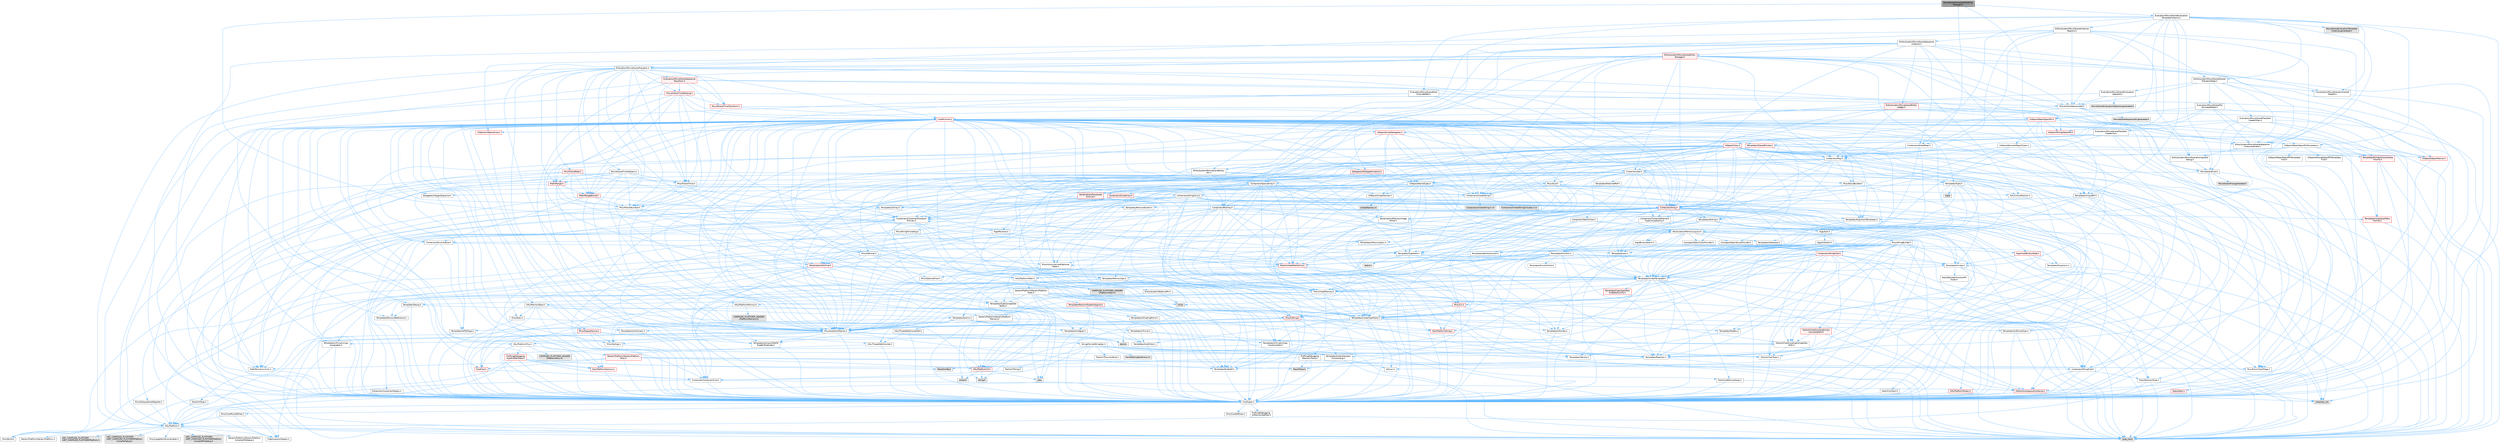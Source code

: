 digraph "MovieSceneCompiledVolatilityManager.h"
{
 // INTERACTIVE_SVG=YES
 // LATEX_PDF_SIZE
  bgcolor="transparent";
  edge [fontname=Helvetica,fontsize=10,labelfontname=Helvetica,labelfontsize=10];
  node [fontname=Helvetica,fontsize=10,shape=box,height=0.2,width=0.4];
  Node1 [id="Node000001",label="MovieSceneCompiledVolatility\lManager.h",height=0.2,width=0.4,color="gray40", fillcolor="grey60", style="filled", fontcolor="black",tooltip=" "];
  Node1 -> Node2 [id="edge1_Node000001_Node000002",color="steelblue1",style="solid",tooltip=" "];
  Node2 [id="Node000002",label="Containers/ContainerAllocation\lPolicies.h",height=0.2,width=0.4,color="grey40", fillcolor="white", style="filled",URL="$d7/dff/ContainerAllocationPolicies_8h.html",tooltip=" "];
  Node2 -> Node3 [id="edge2_Node000002_Node000003",color="steelblue1",style="solid",tooltip=" "];
  Node3 [id="Node000003",label="CoreTypes.h",height=0.2,width=0.4,color="grey40", fillcolor="white", style="filled",URL="$dc/dec/CoreTypes_8h.html",tooltip=" "];
  Node3 -> Node4 [id="edge3_Node000003_Node000004",color="steelblue1",style="solid",tooltip=" "];
  Node4 [id="Node000004",label="HAL/Platform.h",height=0.2,width=0.4,color="grey40", fillcolor="white", style="filled",URL="$d9/dd0/Platform_8h.html",tooltip=" "];
  Node4 -> Node5 [id="edge4_Node000004_Node000005",color="steelblue1",style="solid",tooltip=" "];
  Node5 [id="Node000005",label="Misc/Build.h",height=0.2,width=0.4,color="grey40", fillcolor="white", style="filled",URL="$d3/dbb/Build_8h.html",tooltip=" "];
  Node4 -> Node6 [id="edge5_Node000004_Node000006",color="steelblue1",style="solid",tooltip=" "];
  Node6 [id="Node000006",label="Misc/LargeWorldCoordinates.h",height=0.2,width=0.4,color="grey40", fillcolor="white", style="filled",URL="$d2/dcb/LargeWorldCoordinates_8h.html",tooltip=" "];
  Node4 -> Node7 [id="edge6_Node000004_Node000007",color="steelblue1",style="solid",tooltip=" "];
  Node7 [id="Node000007",label="type_traits",height=0.2,width=0.4,color="grey60", fillcolor="#E0E0E0", style="filled",tooltip=" "];
  Node4 -> Node8 [id="edge7_Node000004_Node000008",color="steelblue1",style="solid",tooltip=" "];
  Node8 [id="Node000008",label="PreprocessorHelpers.h",height=0.2,width=0.4,color="grey40", fillcolor="white", style="filled",URL="$db/ddb/PreprocessorHelpers_8h.html",tooltip=" "];
  Node4 -> Node9 [id="edge8_Node000004_Node000009",color="steelblue1",style="solid",tooltip=" "];
  Node9 [id="Node000009",label="UBT_COMPILED_PLATFORM\l/UBT_COMPILED_PLATFORMPlatform\lCompilerPreSetup.h",height=0.2,width=0.4,color="grey60", fillcolor="#E0E0E0", style="filled",tooltip=" "];
  Node4 -> Node10 [id="edge9_Node000004_Node000010",color="steelblue1",style="solid",tooltip=" "];
  Node10 [id="Node000010",label="GenericPlatform/GenericPlatform\lCompilerPreSetup.h",height=0.2,width=0.4,color="grey40", fillcolor="white", style="filled",URL="$d9/dc8/GenericPlatformCompilerPreSetup_8h.html",tooltip=" "];
  Node4 -> Node11 [id="edge10_Node000004_Node000011",color="steelblue1",style="solid",tooltip=" "];
  Node11 [id="Node000011",label="GenericPlatform/GenericPlatform.h",height=0.2,width=0.4,color="grey40", fillcolor="white", style="filled",URL="$d6/d84/GenericPlatform_8h.html",tooltip=" "];
  Node4 -> Node12 [id="edge11_Node000004_Node000012",color="steelblue1",style="solid",tooltip=" "];
  Node12 [id="Node000012",label="UBT_COMPILED_PLATFORM\l/UBT_COMPILED_PLATFORMPlatform.h",height=0.2,width=0.4,color="grey60", fillcolor="#E0E0E0", style="filled",tooltip=" "];
  Node4 -> Node13 [id="edge12_Node000004_Node000013",color="steelblue1",style="solid",tooltip=" "];
  Node13 [id="Node000013",label="UBT_COMPILED_PLATFORM\l/UBT_COMPILED_PLATFORMPlatform\lCompilerSetup.h",height=0.2,width=0.4,color="grey60", fillcolor="#E0E0E0", style="filled",tooltip=" "];
  Node3 -> Node14 [id="edge13_Node000003_Node000014",color="steelblue1",style="solid",tooltip=" "];
  Node14 [id="Node000014",label="ProfilingDebugging\l/UMemoryDefines.h",height=0.2,width=0.4,color="grey40", fillcolor="white", style="filled",URL="$d2/da2/UMemoryDefines_8h.html",tooltip=" "];
  Node3 -> Node15 [id="edge14_Node000003_Node000015",color="steelblue1",style="solid",tooltip=" "];
  Node15 [id="Node000015",label="Misc/CoreMiscDefines.h",height=0.2,width=0.4,color="grey40", fillcolor="white", style="filled",URL="$da/d38/CoreMiscDefines_8h.html",tooltip=" "];
  Node15 -> Node4 [id="edge15_Node000015_Node000004",color="steelblue1",style="solid",tooltip=" "];
  Node15 -> Node8 [id="edge16_Node000015_Node000008",color="steelblue1",style="solid",tooltip=" "];
  Node3 -> Node16 [id="edge17_Node000003_Node000016",color="steelblue1",style="solid",tooltip=" "];
  Node16 [id="Node000016",label="Misc/CoreDefines.h",height=0.2,width=0.4,color="grey40", fillcolor="white", style="filled",URL="$d3/dd2/CoreDefines_8h.html",tooltip=" "];
  Node2 -> Node17 [id="edge18_Node000002_Node000017",color="steelblue1",style="solid",tooltip=" "];
  Node17 [id="Node000017",label="Containers/ContainerHelpers.h",height=0.2,width=0.4,color="grey40", fillcolor="white", style="filled",URL="$d7/d33/ContainerHelpers_8h.html",tooltip=" "];
  Node17 -> Node3 [id="edge19_Node000017_Node000003",color="steelblue1",style="solid",tooltip=" "];
  Node2 -> Node2 [id="edge20_Node000002_Node000002",color="steelblue1",style="solid",tooltip=" "];
  Node2 -> Node18 [id="edge21_Node000002_Node000018",color="steelblue1",style="solid",tooltip=" "];
  Node18 [id="Node000018",label="HAL/PlatformMath.h",height=0.2,width=0.4,color="grey40", fillcolor="white", style="filled",URL="$dc/d53/PlatformMath_8h.html",tooltip=" "];
  Node18 -> Node3 [id="edge22_Node000018_Node000003",color="steelblue1",style="solid",tooltip=" "];
  Node18 -> Node19 [id="edge23_Node000018_Node000019",color="steelblue1",style="solid",tooltip=" "];
  Node19 [id="Node000019",label="GenericPlatform/GenericPlatform\lMath.h",height=0.2,width=0.4,color="grey40", fillcolor="white", style="filled",URL="$d5/d79/GenericPlatformMath_8h.html",tooltip=" "];
  Node19 -> Node3 [id="edge24_Node000019_Node000003",color="steelblue1",style="solid",tooltip=" "];
  Node19 -> Node20 [id="edge25_Node000019_Node000020",color="steelblue1",style="solid",tooltip=" "];
  Node20 [id="Node000020",label="Containers/ContainersFwd.h",height=0.2,width=0.4,color="grey40", fillcolor="white", style="filled",URL="$d4/d0a/ContainersFwd_8h.html",tooltip=" "];
  Node20 -> Node4 [id="edge26_Node000020_Node000004",color="steelblue1",style="solid",tooltip=" "];
  Node20 -> Node3 [id="edge27_Node000020_Node000003",color="steelblue1",style="solid",tooltip=" "];
  Node20 -> Node21 [id="edge28_Node000020_Node000021",color="steelblue1",style="solid",tooltip=" "];
  Node21 [id="Node000021",label="Traits/IsContiguousContainer.h",height=0.2,width=0.4,color="red", fillcolor="#FFF0F0", style="filled",URL="$d5/d3c/IsContiguousContainer_8h.html",tooltip=" "];
  Node21 -> Node3 [id="edge29_Node000021_Node000003",color="steelblue1",style="solid",tooltip=" "];
  Node21 -> Node23 [id="edge30_Node000021_Node000023",color="steelblue1",style="solid",tooltip=" "];
  Node23 [id="Node000023",label="initializer_list",height=0.2,width=0.4,color="grey60", fillcolor="#E0E0E0", style="filled",tooltip=" "];
  Node19 -> Node24 [id="edge31_Node000019_Node000024",color="steelblue1",style="solid",tooltip=" "];
  Node24 [id="Node000024",label="HAL/PlatformCrt.h",height=0.2,width=0.4,color="red", fillcolor="#FFF0F0", style="filled",URL="$d8/d75/PlatformCrt_8h.html",tooltip=" "];
  Node24 -> Node25 [id="edge32_Node000024_Node000025",color="steelblue1",style="solid",tooltip=" "];
  Node25 [id="Node000025",label="new",height=0.2,width=0.4,color="grey60", fillcolor="#E0E0E0", style="filled",tooltip=" "];
  Node24 -> Node26 [id="edge33_Node000024_Node000026",color="steelblue1",style="solid",tooltip=" "];
  Node26 [id="Node000026",label="wchar.h",height=0.2,width=0.4,color="grey60", fillcolor="#E0E0E0", style="filled",tooltip=" "];
  Node24 -> Node33 [id="edge34_Node000024_Node000033",color="steelblue1",style="solid",tooltip=" "];
  Node33 [id="Node000033",label="string.h",height=0.2,width=0.4,color="grey60", fillcolor="#E0E0E0", style="filled",tooltip=" "];
  Node19 -> Node34 [id="edge35_Node000019_Node000034",color="steelblue1",style="solid",tooltip=" "];
  Node34 [id="Node000034",label="Templates/AndOrNot.h",height=0.2,width=0.4,color="grey40", fillcolor="white", style="filled",URL="$db/d0a/AndOrNot_8h.html",tooltip=" "];
  Node34 -> Node3 [id="edge36_Node000034_Node000003",color="steelblue1",style="solid",tooltip=" "];
  Node19 -> Node35 [id="edge37_Node000019_Node000035",color="steelblue1",style="solid",tooltip=" "];
  Node35 [id="Node000035",label="Templates/Decay.h",height=0.2,width=0.4,color="grey40", fillcolor="white", style="filled",URL="$dd/d0f/Decay_8h.html",tooltip=" "];
  Node35 -> Node3 [id="edge38_Node000035_Node000003",color="steelblue1",style="solid",tooltip=" "];
  Node35 -> Node36 [id="edge39_Node000035_Node000036",color="steelblue1",style="solid",tooltip=" "];
  Node36 [id="Node000036",label="Templates/RemoveReference.h",height=0.2,width=0.4,color="grey40", fillcolor="white", style="filled",URL="$da/dbe/RemoveReference_8h.html",tooltip=" "];
  Node36 -> Node3 [id="edge40_Node000036_Node000003",color="steelblue1",style="solid",tooltip=" "];
  Node35 -> Node7 [id="edge41_Node000035_Node000007",color="steelblue1",style="solid",tooltip=" "];
  Node19 -> Node37 [id="edge42_Node000019_Node000037",color="steelblue1",style="solid",tooltip=" "];
  Node37 [id="Node000037",label="Templates/IsFloatingPoint.h",height=0.2,width=0.4,color="grey40", fillcolor="white", style="filled",URL="$d3/d11/IsFloatingPoint_8h.html",tooltip=" "];
  Node37 -> Node3 [id="edge43_Node000037_Node000003",color="steelblue1",style="solid",tooltip=" "];
  Node19 -> Node38 [id="edge44_Node000019_Node000038",color="steelblue1",style="solid",tooltip=" "];
  Node38 [id="Node000038",label="Templates/UnrealTypeTraits.h",height=0.2,width=0.4,color="grey40", fillcolor="white", style="filled",URL="$d2/d2d/UnrealTypeTraits_8h.html",tooltip=" "];
  Node38 -> Node3 [id="edge45_Node000038_Node000003",color="steelblue1",style="solid",tooltip=" "];
  Node38 -> Node39 [id="edge46_Node000038_Node000039",color="steelblue1",style="solid",tooltip=" "];
  Node39 [id="Node000039",label="Templates/IsPointer.h",height=0.2,width=0.4,color="grey40", fillcolor="white", style="filled",URL="$d7/d05/IsPointer_8h.html",tooltip=" "];
  Node39 -> Node3 [id="edge47_Node000039_Node000003",color="steelblue1",style="solid",tooltip=" "];
  Node38 -> Node40 [id="edge48_Node000038_Node000040",color="steelblue1",style="solid",tooltip=" "];
  Node40 [id="Node000040",label="Misc/AssertionMacros.h",height=0.2,width=0.4,color="grey40", fillcolor="white", style="filled",URL="$d0/dfa/AssertionMacros_8h.html",tooltip=" "];
  Node40 -> Node3 [id="edge49_Node000040_Node000003",color="steelblue1",style="solid",tooltip=" "];
  Node40 -> Node4 [id="edge50_Node000040_Node000004",color="steelblue1",style="solid",tooltip=" "];
  Node40 -> Node41 [id="edge51_Node000040_Node000041",color="steelblue1",style="solid",tooltip=" "];
  Node41 [id="Node000041",label="HAL/PlatformMisc.h",height=0.2,width=0.4,color="grey40", fillcolor="white", style="filled",URL="$d0/df5/PlatformMisc_8h.html",tooltip=" "];
  Node41 -> Node3 [id="edge52_Node000041_Node000003",color="steelblue1",style="solid",tooltip=" "];
  Node41 -> Node42 [id="edge53_Node000041_Node000042",color="steelblue1",style="solid",tooltip=" "];
  Node42 [id="Node000042",label="GenericPlatform/GenericPlatform\lMisc.h",height=0.2,width=0.4,color="red", fillcolor="#FFF0F0", style="filled",URL="$db/d9a/GenericPlatformMisc_8h.html",tooltip=" "];
  Node42 -> Node43 [id="edge54_Node000042_Node000043",color="steelblue1",style="solid",tooltip=" "];
  Node43 [id="Node000043",label="Containers/StringFwd.h",height=0.2,width=0.4,color="grey40", fillcolor="white", style="filled",URL="$df/d37/StringFwd_8h.html",tooltip=" "];
  Node43 -> Node3 [id="edge55_Node000043_Node000003",color="steelblue1",style="solid",tooltip=" "];
  Node43 -> Node44 [id="edge56_Node000043_Node000044",color="steelblue1",style="solid",tooltip=" "];
  Node44 [id="Node000044",label="Traits/ElementType.h",height=0.2,width=0.4,color="grey40", fillcolor="white", style="filled",URL="$d5/d4f/ElementType_8h.html",tooltip=" "];
  Node44 -> Node4 [id="edge57_Node000044_Node000004",color="steelblue1",style="solid",tooltip=" "];
  Node44 -> Node23 [id="edge58_Node000044_Node000023",color="steelblue1",style="solid",tooltip=" "];
  Node44 -> Node7 [id="edge59_Node000044_Node000007",color="steelblue1",style="solid",tooltip=" "];
  Node43 -> Node21 [id="edge60_Node000043_Node000021",color="steelblue1",style="solid",tooltip=" "];
  Node42 -> Node45 [id="edge61_Node000042_Node000045",color="steelblue1",style="solid",tooltip=" "];
  Node45 [id="Node000045",label="CoreFwd.h",height=0.2,width=0.4,color="red", fillcolor="#FFF0F0", style="filled",URL="$d1/d1e/CoreFwd_8h.html",tooltip=" "];
  Node45 -> Node3 [id="edge62_Node000045_Node000003",color="steelblue1",style="solid",tooltip=" "];
  Node45 -> Node20 [id="edge63_Node000045_Node000020",color="steelblue1",style="solid",tooltip=" "];
  Node42 -> Node3 [id="edge64_Node000042_Node000003",color="steelblue1",style="solid",tooltip=" "];
  Node42 -> Node24 [id="edge65_Node000042_Node000024",color="steelblue1",style="solid",tooltip=" "];
  Node42 -> Node49 [id="edge66_Node000042_Node000049",color="steelblue1",style="solid",tooltip=" "];
  Node49 [id="Node000049",label="Math/NumericLimits.h",height=0.2,width=0.4,color="grey40", fillcolor="white", style="filled",URL="$df/d1b/NumericLimits_8h.html",tooltip=" "];
  Node49 -> Node3 [id="edge67_Node000049_Node000003",color="steelblue1",style="solid",tooltip=" "];
  Node42 -> Node51 [id="edge68_Node000042_Node000051",color="steelblue1",style="solid",tooltip=" "];
  Node51 [id="Node000051",label="Misc/EnumClassFlags.h",height=0.2,width=0.4,color="grey40", fillcolor="white", style="filled",URL="$d8/de7/EnumClassFlags_8h.html",tooltip=" "];
  Node41 -> Node54 [id="edge69_Node000041_Node000054",color="steelblue1",style="solid",tooltip=" "];
  Node54 [id="Node000054",label="COMPILED_PLATFORM_HEADER\l(PlatformMisc.h)",height=0.2,width=0.4,color="grey60", fillcolor="#E0E0E0", style="filled",tooltip=" "];
  Node41 -> Node55 [id="edge70_Node000041_Node000055",color="steelblue1",style="solid",tooltip=" "];
  Node55 [id="Node000055",label="ProfilingDebugging\l/CpuProfilerTrace.h",height=0.2,width=0.4,color="red", fillcolor="#FFF0F0", style="filled",URL="$da/dcb/CpuProfilerTrace_8h.html",tooltip=" "];
  Node55 -> Node3 [id="edge71_Node000055_Node000003",color="steelblue1",style="solid",tooltip=" "];
  Node55 -> Node20 [id="edge72_Node000055_Node000020",color="steelblue1",style="solid",tooltip=" "];
  Node55 -> Node56 [id="edge73_Node000055_Node000056",color="steelblue1",style="solid",tooltip=" "];
  Node56 [id="Node000056",label="HAL/PlatformAtomics.h",height=0.2,width=0.4,color="red", fillcolor="#FFF0F0", style="filled",URL="$d3/d36/PlatformAtomics_8h.html",tooltip=" "];
  Node56 -> Node3 [id="edge74_Node000056_Node000003",color="steelblue1",style="solid",tooltip=" "];
  Node55 -> Node8 [id="edge75_Node000055_Node000008",color="steelblue1",style="solid",tooltip=" "];
  Node55 -> Node5 [id="edge76_Node000055_Node000005",color="steelblue1",style="solid",tooltip=" "];
  Node55 -> Node59 [id="edge77_Node000055_Node000059",color="steelblue1",style="solid",tooltip=" "];
  Node59 [id="Node000059",label="Trace/Config.h",height=0.2,width=0.4,color="grey60", fillcolor="#E0E0E0", style="filled",tooltip=" "];
  Node55 -> Node62 [id="edge78_Node000055_Node000062",color="steelblue1",style="solid",tooltip=" "];
  Node62 [id="Node000062",label="Trace/Trace.h",height=0.2,width=0.4,color="grey60", fillcolor="#E0E0E0", style="filled",tooltip=" "];
  Node40 -> Node8 [id="edge79_Node000040_Node000008",color="steelblue1",style="solid",tooltip=" "];
  Node40 -> Node63 [id="edge80_Node000040_Node000063",color="steelblue1",style="solid",tooltip=" "];
  Node63 [id="Node000063",label="Templates/EnableIf.h",height=0.2,width=0.4,color="grey40", fillcolor="white", style="filled",URL="$d7/d60/EnableIf_8h.html",tooltip=" "];
  Node63 -> Node3 [id="edge81_Node000063_Node000003",color="steelblue1",style="solid",tooltip=" "];
  Node40 -> Node64 [id="edge82_Node000040_Node000064",color="steelblue1",style="solid",tooltip=" "];
  Node64 [id="Node000064",label="Templates/IsArrayOrRefOf\lTypeByPredicate.h",height=0.2,width=0.4,color="grey40", fillcolor="white", style="filled",URL="$d6/da1/IsArrayOrRefOfTypeByPredicate_8h.html",tooltip=" "];
  Node64 -> Node3 [id="edge83_Node000064_Node000003",color="steelblue1",style="solid",tooltip=" "];
  Node40 -> Node65 [id="edge84_Node000040_Node000065",color="steelblue1",style="solid",tooltip=" "];
  Node65 [id="Node000065",label="Templates/IsValidVariadic\lFunctionArg.h",height=0.2,width=0.4,color="grey40", fillcolor="white", style="filled",URL="$d0/dc8/IsValidVariadicFunctionArg_8h.html",tooltip=" "];
  Node65 -> Node3 [id="edge85_Node000065_Node000003",color="steelblue1",style="solid",tooltip=" "];
  Node65 -> Node66 [id="edge86_Node000065_Node000066",color="steelblue1",style="solid",tooltip=" "];
  Node66 [id="Node000066",label="IsEnum.h",height=0.2,width=0.4,color="grey40", fillcolor="white", style="filled",URL="$d4/de5/IsEnum_8h.html",tooltip=" "];
  Node65 -> Node7 [id="edge87_Node000065_Node000007",color="steelblue1",style="solid",tooltip=" "];
  Node40 -> Node67 [id="edge88_Node000040_Node000067",color="steelblue1",style="solid",tooltip=" "];
  Node67 [id="Node000067",label="Traits/IsCharEncodingCompatible\lWith.h",height=0.2,width=0.4,color="grey40", fillcolor="white", style="filled",URL="$df/dd1/IsCharEncodingCompatibleWith_8h.html",tooltip=" "];
  Node67 -> Node7 [id="edge89_Node000067_Node000007",color="steelblue1",style="solid",tooltip=" "];
  Node67 -> Node68 [id="edge90_Node000067_Node000068",color="steelblue1",style="solid",tooltip=" "];
  Node68 [id="Node000068",label="Traits/IsCharType.h",height=0.2,width=0.4,color="grey40", fillcolor="white", style="filled",URL="$db/d51/IsCharType_8h.html",tooltip=" "];
  Node68 -> Node3 [id="edge91_Node000068_Node000003",color="steelblue1",style="solid",tooltip=" "];
  Node40 -> Node69 [id="edge92_Node000040_Node000069",color="steelblue1",style="solid",tooltip=" "];
  Node69 [id="Node000069",label="Misc/VarArgs.h",height=0.2,width=0.4,color="grey40", fillcolor="white", style="filled",URL="$d5/d6f/VarArgs_8h.html",tooltip=" "];
  Node69 -> Node3 [id="edge93_Node000069_Node000003",color="steelblue1",style="solid",tooltip=" "];
  Node40 -> Node70 [id="edge94_Node000040_Node000070",color="steelblue1",style="solid",tooltip=" "];
  Node70 [id="Node000070",label="String/FormatStringSan.h",height=0.2,width=0.4,color="grey40", fillcolor="white", style="filled",URL="$d3/d8b/FormatStringSan_8h.html",tooltip=" "];
  Node70 -> Node7 [id="edge95_Node000070_Node000007",color="steelblue1",style="solid",tooltip=" "];
  Node70 -> Node3 [id="edge96_Node000070_Node000003",color="steelblue1",style="solid",tooltip=" "];
  Node70 -> Node71 [id="edge97_Node000070_Node000071",color="steelblue1",style="solid",tooltip=" "];
  Node71 [id="Node000071",label="Templates/Requires.h",height=0.2,width=0.4,color="grey40", fillcolor="white", style="filled",URL="$dc/d96/Requires_8h.html",tooltip=" "];
  Node71 -> Node63 [id="edge98_Node000071_Node000063",color="steelblue1",style="solid",tooltip=" "];
  Node71 -> Node7 [id="edge99_Node000071_Node000007",color="steelblue1",style="solid",tooltip=" "];
  Node70 -> Node72 [id="edge100_Node000070_Node000072",color="steelblue1",style="solid",tooltip=" "];
  Node72 [id="Node000072",label="Templates/Identity.h",height=0.2,width=0.4,color="grey40", fillcolor="white", style="filled",URL="$d0/dd5/Identity_8h.html",tooltip=" "];
  Node70 -> Node65 [id="edge101_Node000070_Node000065",color="steelblue1",style="solid",tooltip=" "];
  Node70 -> Node68 [id="edge102_Node000070_Node000068",color="steelblue1",style="solid",tooltip=" "];
  Node70 -> Node73 [id="edge103_Node000070_Node000073",color="steelblue1",style="solid",tooltip=" "];
  Node73 [id="Node000073",label="Traits/IsTEnumAsByte.h",height=0.2,width=0.4,color="grey40", fillcolor="white", style="filled",URL="$d1/de6/IsTEnumAsByte_8h.html",tooltip=" "];
  Node70 -> Node74 [id="edge104_Node000070_Node000074",color="steelblue1",style="solid",tooltip=" "];
  Node74 [id="Node000074",label="Traits/IsTString.h",height=0.2,width=0.4,color="grey40", fillcolor="white", style="filled",URL="$d0/df8/IsTString_8h.html",tooltip=" "];
  Node74 -> Node20 [id="edge105_Node000074_Node000020",color="steelblue1",style="solid",tooltip=" "];
  Node70 -> Node20 [id="edge106_Node000070_Node000020",color="steelblue1",style="solid",tooltip=" "];
  Node70 -> Node75 [id="edge107_Node000070_Node000075",color="steelblue1",style="solid",tooltip=" "];
  Node75 [id="Node000075",label="FormatStringSanErrors.inl",height=0.2,width=0.4,color="grey60", fillcolor="#E0E0E0", style="filled",tooltip=" "];
  Node40 -> Node76 [id="edge108_Node000040_Node000076",color="steelblue1",style="solid",tooltip=" "];
  Node76 [id="Node000076",label="atomic",height=0.2,width=0.4,color="grey60", fillcolor="#E0E0E0", style="filled",tooltip=" "];
  Node38 -> Node34 [id="edge109_Node000038_Node000034",color="steelblue1",style="solid",tooltip=" "];
  Node38 -> Node63 [id="edge110_Node000038_Node000063",color="steelblue1",style="solid",tooltip=" "];
  Node38 -> Node77 [id="edge111_Node000038_Node000077",color="steelblue1",style="solid",tooltip=" "];
  Node77 [id="Node000077",label="Templates/IsArithmetic.h",height=0.2,width=0.4,color="grey40", fillcolor="white", style="filled",URL="$d2/d5d/IsArithmetic_8h.html",tooltip=" "];
  Node77 -> Node3 [id="edge112_Node000077_Node000003",color="steelblue1",style="solid",tooltip=" "];
  Node38 -> Node66 [id="edge113_Node000038_Node000066",color="steelblue1",style="solid",tooltip=" "];
  Node38 -> Node78 [id="edge114_Node000038_Node000078",color="steelblue1",style="solid",tooltip=" "];
  Node78 [id="Node000078",label="Templates/Models.h",height=0.2,width=0.4,color="grey40", fillcolor="white", style="filled",URL="$d3/d0c/Models_8h.html",tooltip=" "];
  Node78 -> Node72 [id="edge115_Node000078_Node000072",color="steelblue1",style="solid",tooltip=" "];
  Node38 -> Node79 [id="edge116_Node000038_Node000079",color="steelblue1",style="solid",tooltip=" "];
  Node79 [id="Node000079",label="Templates/IsPODType.h",height=0.2,width=0.4,color="grey40", fillcolor="white", style="filled",URL="$d7/db1/IsPODType_8h.html",tooltip=" "];
  Node79 -> Node3 [id="edge117_Node000079_Node000003",color="steelblue1",style="solid",tooltip=" "];
  Node38 -> Node80 [id="edge118_Node000038_Node000080",color="steelblue1",style="solid",tooltip=" "];
  Node80 [id="Node000080",label="Templates/IsUECoreType.h",height=0.2,width=0.4,color="grey40", fillcolor="white", style="filled",URL="$d1/db8/IsUECoreType_8h.html",tooltip=" "];
  Node80 -> Node3 [id="edge119_Node000080_Node000003",color="steelblue1",style="solid",tooltip=" "];
  Node80 -> Node7 [id="edge120_Node000080_Node000007",color="steelblue1",style="solid",tooltip=" "];
  Node38 -> Node81 [id="edge121_Node000038_Node000081",color="steelblue1",style="solid",tooltip=" "];
  Node81 [id="Node000081",label="Templates/IsTriviallyCopy\lConstructible.h",height=0.2,width=0.4,color="grey40", fillcolor="white", style="filled",URL="$d3/d78/IsTriviallyCopyConstructible_8h.html",tooltip=" "];
  Node81 -> Node3 [id="edge122_Node000081_Node000003",color="steelblue1",style="solid",tooltip=" "];
  Node81 -> Node7 [id="edge123_Node000081_Node000007",color="steelblue1",style="solid",tooltip=" "];
  Node19 -> Node71 [id="edge124_Node000019_Node000071",color="steelblue1",style="solid",tooltip=" "];
  Node19 -> Node82 [id="edge125_Node000019_Node000082",color="steelblue1",style="solid",tooltip=" "];
  Node82 [id="Node000082",label="Templates/ResolveTypeAmbiguity.h",height=0.2,width=0.4,color="red", fillcolor="#FFF0F0", style="filled",URL="$df/d1f/ResolveTypeAmbiguity_8h.html",tooltip=" "];
  Node82 -> Node3 [id="edge126_Node000082_Node000003",color="steelblue1",style="solid",tooltip=" "];
  Node82 -> Node37 [id="edge127_Node000082_Node000037",color="steelblue1",style="solid",tooltip=" "];
  Node82 -> Node38 [id="edge128_Node000082_Node000038",color="steelblue1",style="solid",tooltip=" "];
  Node82 -> Node84 [id="edge129_Node000082_Node000084",color="steelblue1",style="solid",tooltip=" "];
  Node84 [id="Node000084",label="Templates/IsIntegral.h",height=0.2,width=0.4,color="grey40", fillcolor="white", style="filled",URL="$da/d64/IsIntegral_8h.html",tooltip=" "];
  Node84 -> Node3 [id="edge130_Node000084_Node000003",color="steelblue1",style="solid",tooltip=" "];
  Node82 -> Node71 [id="edge131_Node000082_Node000071",color="steelblue1",style="solid",tooltip=" "];
  Node19 -> Node85 [id="edge132_Node000019_Node000085",color="steelblue1",style="solid",tooltip=" "];
  Node85 [id="Node000085",label="Templates/TypeCompatible\lBytes.h",height=0.2,width=0.4,color="grey40", fillcolor="white", style="filled",URL="$df/d0a/TypeCompatibleBytes_8h.html",tooltip=" "];
  Node85 -> Node3 [id="edge133_Node000085_Node000003",color="steelblue1",style="solid",tooltip=" "];
  Node85 -> Node33 [id="edge134_Node000085_Node000033",color="steelblue1",style="solid",tooltip=" "];
  Node85 -> Node25 [id="edge135_Node000085_Node000025",color="steelblue1",style="solid",tooltip=" "];
  Node85 -> Node7 [id="edge136_Node000085_Node000007",color="steelblue1",style="solid",tooltip=" "];
  Node19 -> Node86 [id="edge137_Node000019_Node000086",color="steelblue1",style="solid",tooltip=" "];
  Node86 [id="Node000086",label="limits",height=0.2,width=0.4,color="grey60", fillcolor="#E0E0E0", style="filled",tooltip=" "];
  Node19 -> Node7 [id="edge138_Node000019_Node000007",color="steelblue1",style="solid",tooltip=" "];
  Node18 -> Node87 [id="edge139_Node000018_Node000087",color="steelblue1",style="solid",tooltip=" "];
  Node87 [id="Node000087",label="COMPILED_PLATFORM_HEADER\l(PlatformMath.h)",height=0.2,width=0.4,color="grey60", fillcolor="#E0E0E0", style="filled",tooltip=" "];
  Node2 -> Node88 [id="edge140_Node000002_Node000088",color="steelblue1",style="solid",tooltip=" "];
  Node88 [id="Node000088",label="HAL/UnrealMemory.h",height=0.2,width=0.4,color="grey40", fillcolor="white", style="filled",URL="$d9/d96/UnrealMemory_8h.html",tooltip=" "];
  Node88 -> Node3 [id="edge141_Node000088_Node000003",color="steelblue1",style="solid",tooltip=" "];
  Node88 -> Node89 [id="edge142_Node000088_Node000089",color="steelblue1",style="solid",tooltip=" "];
  Node89 [id="Node000089",label="GenericPlatform/GenericPlatform\lMemory.h",height=0.2,width=0.4,color="grey40", fillcolor="white", style="filled",URL="$dd/d22/GenericPlatformMemory_8h.html",tooltip=" "];
  Node89 -> Node45 [id="edge143_Node000089_Node000045",color="steelblue1",style="solid",tooltip=" "];
  Node89 -> Node3 [id="edge144_Node000089_Node000003",color="steelblue1",style="solid",tooltip=" "];
  Node89 -> Node90 [id="edge145_Node000089_Node000090",color="steelblue1",style="solid",tooltip=" "];
  Node90 [id="Node000090",label="HAL/PlatformString.h",height=0.2,width=0.4,color="red", fillcolor="#FFF0F0", style="filled",URL="$db/db5/PlatformString_8h.html",tooltip=" "];
  Node90 -> Node3 [id="edge146_Node000090_Node000003",color="steelblue1",style="solid",tooltip=" "];
  Node89 -> Node33 [id="edge147_Node000089_Node000033",color="steelblue1",style="solid",tooltip=" "];
  Node89 -> Node26 [id="edge148_Node000089_Node000026",color="steelblue1",style="solid",tooltip=" "];
  Node88 -> Node92 [id="edge149_Node000088_Node000092",color="steelblue1",style="solid",tooltip=" "];
  Node92 [id="Node000092",label="HAL/MemoryBase.h",height=0.2,width=0.4,color="grey40", fillcolor="white", style="filled",URL="$d6/d9f/MemoryBase_8h.html",tooltip=" "];
  Node92 -> Node3 [id="edge150_Node000092_Node000003",color="steelblue1",style="solid",tooltip=" "];
  Node92 -> Node56 [id="edge151_Node000092_Node000056",color="steelblue1",style="solid",tooltip=" "];
  Node92 -> Node24 [id="edge152_Node000092_Node000024",color="steelblue1",style="solid",tooltip=" "];
  Node92 -> Node93 [id="edge153_Node000092_Node000093",color="steelblue1",style="solid",tooltip=" "];
  Node93 [id="Node000093",label="Misc/Exec.h",height=0.2,width=0.4,color="grey40", fillcolor="white", style="filled",URL="$de/ddb/Exec_8h.html",tooltip=" "];
  Node93 -> Node3 [id="edge154_Node000093_Node000003",color="steelblue1",style="solid",tooltip=" "];
  Node93 -> Node40 [id="edge155_Node000093_Node000040",color="steelblue1",style="solid",tooltip=" "];
  Node92 -> Node94 [id="edge156_Node000092_Node000094",color="steelblue1",style="solid",tooltip=" "];
  Node94 [id="Node000094",label="Misc/OutputDevice.h",height=0.2,width=0.4,color="red", fillcolor="#FFF0F0", style="filled",URL="$d7/d32/OutputDevice_8h.html",tooltip=" "];
  Node94 -> Node45 [id="edge157_Node000094_Node000045",color="steelblue1",style="solid",tooltip=" "];
  Node94 -> Node3 [id="edge158_Node000094_Node000003",color="steelblue1",style="solid",tooltip=" "];
  Node94 -> Node69 [id="edge159_Node000094_Node000069",color="steelblue1",style="solid",tooltip=" "];
  Node94 -> Node64 [id="edge160_Node000094_Node000064",color="steelblue1",style="solid",tooltip=" "];
  Node94 -> Node65 [id="edge161_Node000094_Node000065",color="steelblue1",style="solid",tooltip=" "];
  Node94 -> Node67 [id="edge162_Node000094_Node000067",color="steelblue1",style="solid",tooltip=" "];
  Node92 -> Node96 [id="edge163_Node000092_Node000096",color="steelblue1",style="solid",tooltip=" "];
  Node96 [id="Node000096",label="Templates/Atomic.h",height=0.2,width=0.4,color="grey40", fillcolor="white", style="filled",URL="$d3/d91/Atomic_8h.html",tooltip=" "];
  Node96 -> Node97 [id="edge164_Node000096_Node000097",color="steelblue1",style="solid",tooltip=" "];
  Node97 [id="Node000097",label="HAL/ThreadSafeCounter.h",height=0.2,width=0.4,color="grey40", fillcolor="white", style="filled",URL="$dc/dc9/ThreadSafeCounter_8h.html",tooltip=" "];
  Node97 -> Node3 [id="edge165_Node000097_Node000003",color="steelblue1",style="solid",tooltip=" "];
  Node97 -> Node56 [id="edge166_Node000097_Node000056",color="steelblue1",style="solid",tooltip=" "];
  Node96 -> Node98 [id="edge167_Node000096_Node000098",color="steelblue1",style="solid",tooltip=" "];
  Node98 [id="Node000098",label="HAL/ThreadSafeCounter64.h",height=0.2,width=0.4,color="grey40", fillcolor="white", style="filled",URL="$d0/d12/ThreadSafeCounter64_8h.html",tooltip=" "];
  Node98 -> Node3 [id="edge168_Node000098_Node000003",color="steelblue1",style="solid",tooltip=" "];
  Node98 -> Node97 [id="edge169_Node000098_Node000097",color="steelblue1",style="solid",tooltip=" "];
  Node96 -> Node84 [id="edge170_Node000096_Node000084",color="steelblue1",style="solid",tooltip=" "];
  Node96 -> Node99 [id="edge171_Node000096_Node000099",color="steelblue1",style="solid",tooltip=" "];
  Node99 [id="Node000099",label="Templates/IsTrivial.h",height=0.2,width=0.4,color="grey40", fillcolor="white", style="filled",URL="$da/d4c/IsTrivial_8h.html",tooltip=" "];
  Node99 -> Node34 [id="edge172_Node000099_Node000034",color="steelblue1",style="solid",tooltip=" "];
  Node99 -> Node81 [id="edge173_Node000099_Node000081",color="steelblue1",style="solid",tooltip=" "];
  Node99 -> Node100 [id="edge174_Node000099_Node000100",color="steelblue1",style="solid",tooltip=" "];
  Node100 [id="Node000100",label="Templates/IsTriviallyCopy\lAssignable.h",height=0.2,width=0.4,color="grey40", fillcolor="white", style="filled",URL="$d2/df2/IsTriviallyCopyAssignable_8h.html",tooltip=" "];
  Node100 -> Node3 [id="edge175_Node000100_Node000003",color="steelblue1",style="solid",tooltip=" "];
  Node100 -> Node7 [id="edge176_Node000100_Node000007",color="steelblue1",style="solid",tooltip=" "];
  Node99 -> Node7 [id="edge177_Node000099_Node000007",color="steelblue1",style="solid",tooltip=" "];
  Node96 -> Node101 [id="edge178_Node000096_Node000101",color="steelblue1",style="solid",tooltip=" "];
  Node101 [id="Node000101",label="Traits/IntType.h",height=0.2,width=0.4,color="grey40", fillcolor="white", style="filled",URL="$d7/deb/IntType_8h.html",tooltip=" "];
  Node101 -> Node4 [id="edge179_Node000101_Node000004",color="steelblue1",style="solid",tooltip=" "];
  Node96 -> Node76 [id="edge180_Node000096_Node000076",color="steelblue1",style="solid",tooltip=" "];
  Node88 -> Node102 [id="edge181_Node000088_Node000102",color="steelblue1",style="solid",tooltip=" "];
  Node102 [id="Node000102",label="HAL/PlatformMemory.h",height=0.2,width=0.4,color="grey40", fillcolor="white", style="filled",URL="$de/d68/PlatformMemory_8h.html",tooltip=" "];
  Node102 -> Node3 [id="edge182_Node000102_Node000003",color="steelblue1",style="solid",tooltip=" "];
  Node102 -> Node89 [id="edge183_Node000102_Node000089",color="steelblue1",style="solid",tooltip=" "];
  Node102 -> Node103 [id="edge184_Node000102_Node000103",color="steelblue1",style="solid",tooltip=" "];
  Node103 [id="Node000103",label="COMPILED_PLATFORM_HEADER\l(PlatformMemory.h)",height=0.2,width=0.4,color="grey60", fillcolor="#E0E0E0", style="filled",tooltip=" "];
  Node88 -> Node104 [id="edge185_Node000088_Node000104",color="steelblue1",style="solid",tooltip=" "];
  Node104 [id="Node000104",label="ProfilingDebugging\l/MemoryTrace.h",height=0.2,width=0.4,color="grey40", fillcolor="white", style="filled",URL="$da/dd7/MemoryTrace_8h.html",tooltip=" "];
  Node104 -> Node4 [id="edge186_Node000104_Node000004",color="steelblue1",style="solid",tooltip=" "];
  Node104 -> Node51 [id="edge187_Node000104_Node000051",color="steelblue1",style="solid",tooltip=" "];
  Node104 -> Node59 [id="edge188_Node000104_Node000059",color="steelblue1",style="solid",tooltip=" "];
  Node104 -> Node62 [id="edge189_Node000104_Node000062",color="steelblue1",style="solid",tooltip=" "];
  Node88 -> Node39 [id="edge190_Node000088_Node000039",color="steelblue1",style="solid",tooltip=" "];
  Node2 -> Node49 [id="edge191_Node000002_Node000049",color="steelblue1",style="solid",tooltip=" "];
  Node2 -> Node40 [id="edge192_Node000002_Node000040",color="steelblue1",style="solid",tooltip=" "];
  Node2 -> Node105 [id="edge193_Node000002_Node000105",color="steelblue1",style="solid",tooltip=" "];
  Node105 [id="Node000105",label="Templates/IsPolymorphic.h",height=0.2,width=0.4,color="grey40", fillcolor="white", style="filled",URL="$dc/d20/IsPolymorphic_8h.html",tooltip=" "];
  Node2 -> Node106 [id="edge194_Node000002_Node000106",color="steelblue1",style="solid",tooltip=" "];
  Node106 [id="Node000106",label="Templates/MemoryOps.h",height=0.2,width=0.4,color="grey40", fillcolor="white", style="filled",URL="$db/dea/MemoryOps_8h.html",tooltip=" "];
  Node106 -> Node3 [id="edge195_Node000106_Node000003",color="steelblue1",style="solid",tooltip=" "];
  Node106 -> Node88 [id="edge196_Node000106_Node000088",color="steelblue1",style="solid",tooltip=" "];
  Node106 -> Node100 [id="edge197_Node000106_Node000100",color="steelblue1",style="solid",tooltip=" "];
  Node106 -> Node81 [id="edge198_Node000106_Node000081",color="steelblue1",style="solid",tooltip=" "];
  Node106 -> Node71 [id="edge199_Node000106_Node000071",color="steelblue1",style="solid",tooltip=" "];
  Node106 -> Node38 [id="edge200_Node000106_Node000038",color="steelblue1",style="solid",tooltip=" "];
  Node106 -> Node107 [id="edge201_Node000106_Node000107",color="steelblue1",style="solid",tooltip=" "];
  Node107 [id="Node000107",label="Traits/UseBitwiseSwap.h",height=0.2,width=0.4,color="grey40", fillcolor="white", style="filled",URL="$db/df3/UseBitwiseSwap_8h.html",tooltip=" "];
  Node107 -> Node3 [id="edge202_Node000107_Node000003",color="steelblue1",style="solid",tooltip=" "];
  Node107 -> Node7 [id="edge203_Node000107_Node000007",color="steelblue1",style="solid",tooltip=" "];
  Node106 -> Node25 [id="edge204_Node000106_Node000025",color="steelblue1",style="solid",tooltip=" "];
  Node106 -> Node7 [id="edge205_Node000106_Node000007",color="steelblue1",style="solid",tooltip=" "];
  Node2 -> Node85 [id="edge206_Node000002_Node000085",color="steelblue1",style="solid",tooltip=" "];
  Node2 -> Node7 [id="edge207_Node000002_Node000007",color="steelblue1",style="solid",tooltip=" "];
  Node1 -> Node108 [id="edge208_Node000001_Node000108",color="steelblue1",style="solid",tooltip=" "];
  Node108 [id="Node000108",label="Containers/SortedMap.h",height=0.2,width=0.4,color="grey40", fillcolor="white", style="filled",URL="$d1/dcf/SortedMap_8h.html",tooltip=" "];
  Node108 -> Node109 [id="edge209_Node000108_Node000109",color="steelblue1",style="solid",tooltip=" "];
  Node109 [id="Node000109",label="Containers/Map.h",height=0.2,width=0.4,color="grey40", fillcolor="white", style="filled",URL="$df/d79/Map_8h.html",tooltip=" "];
  Node109 -> Node3 [id="edge210_Node000109_Node000003",color="steelblue1",style="solid",tooltip=" "];
  Node109 -> Node110 [id="edge211_Node000109_Node000110",color="steelblue1",style="solid",tooltip=" "];
  Node110 [id="Node000110",label="Algo/Reverse.h",height=0.2,width=0.4,color="grey40", fillcolor="white", style="filled",URL="$d5/d93/Reverse_8h.html",tooltip=" "];
  Node110 -> Node3 [id="edge212_Node000110_Node000003",color="steelblue1",style="solid",tooltip=" "];
  Node110 -> Node111 [id="edge213_Node000110_Node000111",color="steelblue1",style="solid",tooltip=" "];
  Node111 [id="Node000111",label="Templates/UnrealTemplate.h",height=0.2,width=0.4,color="grey40", fillcolor="white", style="filled",URL="$d4/d24/UnrealTemplate_8h.html",tooltip=" "];
  Node111 -> Node3 [id="edge214_Node000111_Node000003",color="steelblue1",style="solid",tooltip=" "];
  Node111 -> Node39 [id="edge215_Node000111_Node000039",color="steelblue1",style="solid",tooltip=" "];
  Node111 -> Node88 [id="edge216_Node000111_Node000088",color="steelblue1",style="solid",tooltip=" "];
  Node111 -> Node112 [id="edge217_Node000111_Node000112",color="steelblue1",style="solid",tooltip=" "];
  Node112 [id="Node000112",label="Templates/CopyQualifiers\lAndRefsFromTo.h",height=0.2,width=0.4,color="red", fillcolor="#FFF0F0", style="filled",URL="$d3/db3/CopyQualifiersAndRefsFromTo_8h.html",tooltip=" "];
  Node111 -> Node38 [id="edge218_Node000111_Node000038",color="steelblue1",style="solid",tooltip=" "];
  Node111 -> Node36 [id="edge219_Node000111_Node000036",color="steelblue1",style="solid",tooltip=" "];
  Node111 -> Node71 [id="edge220_Node000111_Node000071",color="steelblue1",style="solid",tooltip=" "];
  Node111 -> Node85 [id="edge221_Node000111_Node000085",color="steelblue1",style="solid",tooltip=" "];
  Node111 -> Node72 [id="edge222_Node000111_Node000072",color="steelblue1",style="solid",tooltip=" "];
  Node111 -> Node21 [id="edge223_Node000111_Node000021",color="steelblue1",style="solid",tooltip=" "];
  Node111 -> Node107 [id="edge224_Node000111_Node000107",color="steelblue1",style="solid",tooltip=" "];
  Node111 -> Node7 [id="edge225_Node000111_Node000007",color="steelblue1",style="solid",tooltip=" "];
  Node109 -> Node114 [id="edge226_Node000109_Node000114",color="steelblue1",style="solid",tooltip=" "];
  Node114 [id="Node000114",label="Containers/ContainerElement\lTypeCompatibility.h",height=0.2,width=0.4,color="grey40", fillcolor="white", style="filled",URL="$df/ddf/ContainerElementTypeCompatibility_8h.html",tooltip=" "];
  Node114 -> Node3 [id="edge227_Node000114_Node000003",color="steelblue1",style="solid",tooltip=" "];
  Node114 -> Node38 [id="edge228_Node000114_Node000038",color="steelblue1",style="solid",tooltip=" "];
  Node109 -> Node115 [id="edge229_Node000109_Node000115",color="steelblue1",style="solid",tooltip=" "];
  Node115 [id="Node000115",label="Containers/Set.h",height=0.2,width=0.4,color="grey40", fillcolor="white", style="filled",URL="$d4/d45/Set_8h.html",tooltip=" "];
  Node115 -> Node2 [id="edge230_Node000115_Node000002",color="steelblue1",style="solid",tooltip=" "];
  Node115 -> Node114 [id="edge231_Node000115_Node000114",color="steelblue1",style="solid",tooltip=" "];
  Node115 -> Node116 [id="edge232_Node000115_Node000116",color="steelblue1",style="solid",tooltip=" "];
  Node116 [id="Node000116",label="Containers/SetUtilities.h",height=0.2,width=0.4,color="grey40", fillcolor="white", style="filled",URL="$dc/de5/SetUtilities_8h.html",tooltip=" "];
  Node116 -> Node3 [id="edge233_Node000116_Node000003",color="steelblue1",style="solid",tooltip=" "];
  Node116 -> Node117 [id="edge234_Node000116_Node000117",color="steelblue1",style="solid",tooltip=" "];
  Node117 [id="Node000117",label="Serialization/MemoryLayout.h",height=0.2,width=0.4,color="grey40", fillcolor="white", style="filled",URL="$d7/d66/MemoryLayout_8h.html",tooltip=" "];
  Node117 -> Node118 [id="edge235_Node000117_Node000118",color="steelblue1",style="solid",tooltip=" "];
  Node118 [id="Node000118",label="Concepts/StaticClassProvider.h",height=0.2,width=0.4,color="grey40", fillcolor="white", style="filled",URL="$dd/d83/StaticClassProvider_8h.html",tooltip=" "];
  Node117 -> Node119 [id="edge236_Node000117_Node000119",color="steelblue1",style="solid",tooltip=" "];
  Node119 [id="Node000119",label="Concepts/StaticStructProvider.h",height=0.2,width=0.4,color="grey40", fillcolor="white", style="filled",URL="$d5/d77/StaticStructProvider_8h.html",tooltip=" "];
  Node117 -> Node120 [id="edge237_Node000117_Node000120",color="steelblue1",style="solid",tooltip=" "];
  Node120 [id="Node000120",label="Containers/EnumAsByte.h",height=0.2,width=0.4,color="grey40", fillcolor="white", style="filled",URL="$d6/d9a/EnumAsByte_8h.html",tooltip=" "];
  Node120 -> Node3 [id="edge238_Node000120_Node000003",color="steelblue1",style="solid",tooltip=" "];
  Node120 -> Node79 [id="edge239_Node000120_Node000079",color="steelblue1",style="solid",tooltip=" "];
  Node120 -> Node121 [id="edge240_Node000120_Node000121",color="steelblue1",style="solid",tooltip=" "];
  Node121 [id="Node000121",label="Templates/TypeHash.h",height=0.2,width=0.4,color="grey40", fillcolor="white", style="filled",URL="$d1/d62/TypeHash_8h.html",tooltip=" "];
  Node121 -> Node3 [id="edge241_Node000121_Node000003",color="steelblue1",style="solid",tooltip=" "];
  Node121 -> Node71 [id="edge242_Node000121_Node000071",color="steelblue1",style="solid",tooltip=" "];
  Node121 -> Node122 [id="edge243_Node000121_Node000122",color="steelblue1",style="solid",tooltip=" "];
  Node122 [id="Node000122",label="Misc/Crc.h",height=0.2,width=0.4,color="red", fillcolor="#FFF0F0", style="filled",URL="$d4/dd2/Crc_8h.html",tooltip=" "];
  Node122 -> Node3 [id="edge244_Node000122_Node000003",color="steelblue1",style="solid",tooltip=" "];
  Node122 -> Node90 [id="edge245_Node000122_Node000090",color="steelblue1",style="solid",tooltip=" "];
  Node122 -> Node40 [id="edge246_Node000122_Node000040",color="steelblue1",style="solid",tooltip=" "];
  Node122 -> Node123 [id="edge247_Node000122_Node000123",color="steelblue1",style="solid",tooltip=" "];
  Node123 [id="Node000123",label="Misc/CString.h",height=0.2,width=0.4,color="red", fillcolor="#FFF0F0", style="filled",URL="$d2/d49/CString_8h.html",tooltip=" "];
  Node123 -> Node3 [id="edge248_Node000123_Node000003",color="steelblue1",style="solid",tooltip=" "];
  Node123 -> Node24 [id="edge249_Node000123_Node000024",color="steelblue1",style="solid",tooltip=" "];
  Node123 -> Node90 [id="edge250_Node000123_Node000090",color="steelblue1",style="solid",tooltip=" "];
  Node123 -> Node40 [id="edge251_Node000123_Node000040",color="steelblue1",style="solid",tooltip=" "];
  Node123 -> Node69 [id="edge252_Node000123_Node000069",color="steelblue1",style="solid",tooltip=" "];
  Node123 -> Node64 [id="edge253_Node000123_Node000064",color="steelblue1",style="solid",tooltip=" "];
  Node123 -> Node65 [id="edge254_Node000123_Node000065",color="steelblue1",style="solid",tooltip=" "];
  Node123 -> Node67 [id="edge255_Node000123_Node000067",color="steelblue1",style="solid",tooltip=" "];
  Node122 -> Node38 [id="edge256_Node000122_Node000038",color="steelblue1",style="solid",tooltip=" "];
  Node122 -> Node68 [id="edge257_Node000122_Node000068",color="steelblue1",style="solid",tooltip=" "];
  Node121 -> Node127 [id="edge258_Node000121_Node000127",color="steelblue1",style="solid",tooltip=" "];
  Node127 [id="Node000127",label="stdint.h",height=0.2,width=0.4,color="grey60", fillcolor="#E0E0E0", style="filled",tooltip=" "];
  Node121 -> Node7 [id="edge259_Node000121_Node000007",color="steelblue1",style="solid",tooltip=" "];
  Node117 -> Node43 [id="edge260_Node000117_Node000043",color="steelblue1",style="solid",tooltip=" "];
  Node117 -> Node88 [id="edge261_Node000117_Node000088",color="steelblue1",style="solid",tooltip=" "];
  Node117 -> Node128 [id="edge262_Node000117_Node000128",color="steelblue1",style="solid",tooltip=" "];
  Node128 [id="Node000128",label="Misc/DelayedAutoRegister.h",height=0.2,width=0.4,color="grey40", fillcolor="white", style="filled",URL="$d1/dda/DelayedAutoRegister_8h.html",tooltip=" "];
  Node128 -> Node4 [id="edge263_Node000128_Node000004",color="steelblue1",style="solid",tooltip=" "];
  Node117 -> Node63 [id="edge264_Node000117_Node000063",color="steelblue1",style="solid",tooltip=" "];
  Node117 -> Node129 [id="edge265_Node000117_Node000129",color="steelblue1",style="solid",tooltip=" "];
  Node129 [id="Node000129",label="Templates/IsAbstract.h",height=0.2,width=0.4,color="grey40", fillcolor="white", style="filled",URL="$d8/db7/IsAbstract_8h.html",tooltip=" "];
  Node117 -> Node105 [id="edge266_Node000117_Node000105",color="steelblue1",style="solid",tooltip=" "];
  Node117 -> Node78 [id="edge267_Node000117_Node000078",color="steelblue1",style="solid",tooltip=" "];
  Node117 -> Node111 [id="edge268_Node000117_Node000111",color="steelblue1",style="solid",tooltip=" "];
  Node116 -> Node106 [id="edge269_Node000116_Node000106",color="steelblue1",style="solid",tooltip=" "];
  Node116 -> Node38 [id="edge270_Node000116_Node000038",color="steelblue1",style="solid",tooltip=" "];
  Node115 -> Node130 [id="edge271_Node000115_Node000130",color="steelblue1",style="solid",tooltip=" "];
  Node130 [id="Node000130",label="Containers/SparseArray.h",height=0.2,width=0.4,color="grey40", fillcolor="white", style="filled",URL="$d5/dbf/SparseArray_8h.html",tooltip=" "];
  Node130 -> Node3 [id="edge272_Node000130_Node000003",color="steelblue1",style="solid",tooltip=" "];
  Node130 -> Node40 [id="edge273_Node000130_Node000040",color="steelblue1",style="solid",tooltip=" "];
  Node130 -> Node88 [id="edge274_Node000130_Node000088",color="steelblue1",style="solid",tooltip=" "];
  Node130 -> Node38 [id="edge275_Node000130_Node000038",color="steelblue1",style="solid",tooltip=" "];
  Node130 -> Node111 [id="edge276_Node000130_Node000111",color="steelblue1",style="solid",tooltip=" "];
  Node130 -> Node2 [id="edge277_Node000130_Node000002",color="steelblue1",style="solid",tooltip=" "];
  Node130 -> Node131 [id="edge278_Node000130_Node000131",color="steelblue1",style="solid",tooltip=" "];
  Node131 [id="Node000131",label="Templates/Less.h",height=0.2,width=0.4,color="grey40", fillcolor="white", style="filled",URL="$de/dc8/Less_8h.html",tooltip=" "];
  Node131 -> Node3 [id="edge279_Node000131_Node000003",color="steelblue1",style="solid",tooltip=" "];
  Node131 -> Node111 [id="edge280_Node000131_Node000111",color="steelblue1",style="solid",tooltip=" "];
  Node130 -> Node132 [id="edge281_Node000130_Node000132",color="steelblue1",style="solid",tooltip=" "];
  Node132 [id="Node000132",label="Containers/Array.h",height=0.2,width=0.4,color="red", fillcolor="#FFF0F0", style="filled",URL="$df/dd0/Array_8h.html",tooltip=" "];
  Node132 -> Node3 [id="edge282_Node000132_Node000003",color="steelblue1",style="solid",tooltip=" "];
  Node132 -> Node40 [id="edge283_Node000132_Node000040",color="steelblue1",style="solid",tooltip=" "];
  Node132 -> Node133 [id="edge284_Node000132_Node000133",color="steelblue1",style="solid",tooltip=" "];
  Node133 [id="Node000133",label="Misc/IntrusiveUnsetOptional\lState.h",height=0.2,width=0.4,color="grey40", fillcolor="white", style="filled",URL="$d2/d0a/IntrusiveUnsetOptionalState_8h.html",tooltip=" "];
  Node133 -> Node134 [id="edge285_Node000133_Node000134",color="steelblue1",style="solid",tooltip=" "];
  Node134 [id="Node000134",label="Misc/OptionalFwd.h",height=0.2,width=0.4,color="grey40", fillcolor="white", style="filled",URL="$dc/d50/OptionalFwd_8h.html",tooltip=" "];
  Node132 -> Node88 [id="edge286_Node000132_Node000088",color="steelblue1",style="solid",tooltip=" "];
  Node132 -> Node38 [id="edge287_Node000132_Node000038",color="steelblue1",style="solid",tooltip=" "];
  Node132 -> Node111 [id="edge288_Node000132_Node000111",color="steelblue1",style="solid",tooltip=" "];
  Node132 -> Node2 [id="edge289_Node000132_Node000002",color="steelblue1",style="solid",tooltip=" "];
  Node132 -> Node114 [id="edge290_Node000132_Node000114",color="steelblue1",style="solid",tooltip=" "];
  Node132 -> Node138 [id="edge291_Node000132_Node000138",color="steelblue1",style="solid",tooltip=" "];
  Node138 [id="Node000138",label="Serialization/Archive.h",height=0.2,width=0.4,color="red", fillcolor="#FFF0F0", style="filled",URL="$d7/d3b/Archive_8h.html",tooltip=" "];
  Node138 -> Node45 [id="edge292_Node000138_Node000045",color="steelblue1",style="solid",tooltip=" "];
  Node138 -> Node3 [id="edge293_Node000138_Node000003",color="steelblue1",style="solid",tooltip=" "];
  Node138 -> Node40 [id="edge294_Node000138_Node000040",color="steelblue1",style="solid",tooltip=" "];
  Node138 -> Node5 [id="edge295_Node000138_Node000005",color="steelblue1",style="solid",tooltip=" "];
  Node138 -> Node69 [id="edge296_Node000138_Node000069",color="steelblue1",style="solid",tooltip=" "];
  Node138 -> Node63 [id="edge297_Node000138_Node000063",color="steelblue1",style="solid",tooltip=" "];
  Node138 -> Node64 [id="edge298_Node000138_Node000064",color="steelblue1",style="solid",tooltip=" "];
  Node138 -> Node65 [id="edge299_Node000138_Node000065",color="steelblue1",style="solid",tooltip=" "];
  Node138 -> Node111 [id="edge300_Node000138_Node000111",color="steelblue1",style="solid",tooltip=" "];
  Node138 -> Node67 [id="edge301_Node000138_Node000067",color="steelblue1",style="solid",tooltip=" "];
  Node132 -> Node148 [id="edge302_Node000132_Node000148",color="steelblue1",style="solid",tooltip=" "];
  Node148 [id="Node000148",label="Serialization/MemoryImage\lWriter.h",height=0.2,width=0.4,color="grey40", fillcolor="white", style="filled",URL="$d0/d08/MemoryImageWriter_8h.html",tooltip=" "];
  Node148 -> Node3 [id="edge303_Node000148_Node000003",color="steelblue1",style="solid",tooltip=" "];
  Node148 -> Node117 [id="edge304_Node000148_Node000117",color="steelblue1",style="solid",tooltip=" "];
  Node132 -> Node150 [id="edge305_Node000132_Node000150",color="steelblue1",style="solid",tooltip=" "];
  Node150 [id="Node000150",label="Algo/Impl/BinaryHeap.h",height=0.2,width=0.4,color="red", fillcolor="#FFF0F0", style="filled",URL="$d7/da3/Algo_2Impl_2BinaryHeap_8h.html",tooltip=" "];
  Node150 -> Node151 [id="edge306_Node000150_Node000151",color="steelblue1",style="solid",tooltip=" "];
  Node151 [id="Node000151",label="Templates/Invoke.h",height=0.2,width=0.4,color="grey40", fillcolor="white", style="filled",URL="$d7/deb/Invoke_8h.html",tooltip=" "];
  Node151 -> Node3 [id="edge307_Node000151_Node000003",color="steelblue1",style="solid",tooltip=" "];
  Node151 -> Node152 [id="edge308_Node000151_Node000152",color="steelblue1",style="solid",tooltip=" "];
  Node152 [id="Node000152",label="Traits/MemberFunctionPtr\lOuter.h",height=0.2,width=0.4,color="grey40", fillcolor="white", style="filled",URL="$db/da7/MemberFunctionPtrOuter_8h.html",tooltip=" "];
  Node151 -> Node111 [id="edge309_Node000151_Node000111",color="steelblue1",style="solid",tooltip=" "];
  Node151 -> Node7 [id="edge310_Node000151_Node000007",color="steelblue1",style="solid",tooltip=" "];
  Node150 -> Node153 [id="edge311_Node000150_Node000153",color="steelblue1",style="solid",tooltip=" "];
  Node153 [id="Node000153",label="Templates/Projection.h",height=0.2,width=0.4,color="grey40", fillcolor="white", style="filled",URL="$d7/df0/Projection_8h.html",tooltip=" "];
  Node153 -> Node7 [id="edge312_Node000153_Node000007",color="steelblue1",style="solid",tooltip=" "];
  Node150 -> Node7 [id="edge313_Node000150_Node000007",color="steelblue1",style="solid",tooltip=" "];
  Node132 -> Node155 [id="edge314_Node000132_Node000155",color="steelblue1",style="solid",tooltip=" "];
  Node155 [id="Node000155",label="Templates/IdentityFunctor.h",height=0.2,width=0.4,color="grey40", fillcolor="white", style="filled",URL="$d7/d2e/IdentityFunctor_8h.html",tooltip=" "];
  Node155 -> Node4 [id="edge315_Node000155_Node000004",color="steelblue1",style="solid",tooltip=" "];
  Node132 -> Node151 [id="edge316_Node000132_Node000151",color="steelblue1",style="solid",tooltip=" "];
  Node132 -> Node131 [id="edge317_Node000132_Node000131",color="steelblue1",style="solid",tooltip=" "];
  Node132 -> Node162 [id="edge318_Node000132_Node000162",color="steelblue1",style="solid",tooltip=" "];
  Node162 [id="Node000162",label="Templates/LosesQualifiers\lFromTo.h",height=0.2,width=0.4,color="red", fillcolor="#FFF0F0", style="filled",URL="$d2/db3/LosesQualifiersFromTo_8h.html",tooltip=" "];
  Node162 -> Node7 [id="edge319_Node000162_Node000007",color="steelblue1",style="solid",tooltip=" "];
  Node132 -> Node71 [id="edge320_Node000132_Node000071",color="steelblue1",style="solid",tooltip=" "];
  Node132 -> Node163 [id="edge321_Node000132_Node000163",color="steelblue1",style="solid",tooltip=" "];
  Node163 [id="Node000163",label="Templates/Sorting.h",height=0.2,width=0.4,color="grey40", fillcolor="white", style="filled",URL="$d3/d9e/Sorting_8h.html",tooltip=" "];
  Node163 -> Node3 [id="edge322_Node000163_Node000003",color="steelblue1",style="solid",tooltip=" "];
  Node163 -> Node159 [id="edge323_Node000163_Node000159",color="steelblue1",style="solid",tooltip=" "];
  Node159 [id="Node000159",label="Algo/BinarySearch.h",height=0.2,width=0.4,color="grey40", fillcolor="white", style="filled",URL="$db/db4/BinarySearch_8h.html",tooltip=" "];
  Node159 -> Node155 [id="edge324_Node000159_Node000155",color="steelblue1",style="solid",tooltip=" "];
  Node159 -> Node151 [id="edge325_Node000159_Node000151",color="steelblue1",style="solid",tooltip=" "];
  Node159 -> Node131 [id="edge326_Node000159_Node000131",color="steelblue1",style="solid",tooltip=" "];
  Node163 -> Node164 [id="edge327_Node000163_Node000164",color="steelblue1",style="solid",tooltip=" "];
  Node164 [id="Node000164",label="Algo/Sort.h",height=0.2,width=0.4,color="grey40", fillcolor="white", style="filled",URL="$d1/d87/Sort_8h.html",tooltip=" "];
  Node164 -> Node165 [id="edge328_Node000164_Node000165",color="steelblue1",style="solid",tooltip=" "];
  Node165 [id="Node000165",label="Algo/IntroSort.h",height=0.2,width=0.4,color="grey40", fillcolor="white", style="filled",URL="$d3/db3/IntroSort_8h.html",tooltip=" "];
  Node165 -> Node150 [id="edge329_Node000165_Node000150",color="steelblue1",style="solid",tooltip=" "];
  Node165 -> Node166 [id="edge330_Node000165_Node000166",color="steelblue1",style="solid",tooltip=" "];
  Node166 [id="Node000166",label="Math/UnrealMathUtility.h",height=0.2,width=0.4,color="red", fillcolor="#FFF0F0", style="filled",URL="$db/db8/UnrealMathUtility_8h.html",tooltip=" "];
  Node166 -> Node3 [id="edge331_Node000166_Node000003",color="steelblue1",style="solid",tooltip=" "];
  Node166 -> Node40 [id="edge332_Node000166_Node000040",color="steelblue1",style="solid",tooltip=" "];
  Node166 -> Node18 [id="edge333_Node000166_Node000018",color="steelblue1",style="solid",tooltip=" "];
  Node166 -> Node72 [id="edge334_Node000166_Node000072",color="steelblue1",style="solid",tooltip=" "];
  Node166 -> Node71 [id="edge335_Node000166_Node000071",color="steelblue1",style="solid",tooltip=" "];
  Node165 -> Node155 [id="edge336_Node000165_Node000155",color="steelblue1",style="solid",tooltip=" "];
  Node165 -> Node151 [id="edge337_Node000165_Node000151",color="steelblue1",style="solid",tooltip=" "];
  Node165 -> Node153 [id="edge338_Node000165_Node000153",color="steelblue1",style="solid",tooltip=" "];
  Node165 -> Node131 [id="edge339_Node000165_Node000131",color="steelblue1",style="solid",tooltip=" "];
  Node165 -> Node111 [id="edge340_Node000165_Node000111",color="steelblue1",style="solid",tooltip=" "];
  Node163 -> Node18 [id="edge341_Node000163_Node000018",color="steelblue1",style="solid",tooltip=" "];
  Node163 -> Node131 [id="edge342_Node000163_Node000131",color="steelblue1",style="solid",tooltip=" "];
  Node132 -> Node167 [id="edge343_Node000132_Node000167",color="steelblue1",style="solid",tooltip=" "];
  Node167 [id="Node000167",label="Templates/AlignmentTemplates.h",height=0.2,width=0.4,color="grey40", fillcolor="white", style="filled",URL="$dd/d32/AlignmentTemplates_8h.html",tooltip=" "];
  Node167 -> Node3 [id="edge344_Node000167_Node000003",color="steelblue1",style="solid",tooltip=" "];
  Node167 -> Node84 [id="edge345_Node000167_Node000084",color="steelblue1",style="solid",tooltip=" "];
  Node167 -> Node39 [id="edge346_Node000167_Node000039",color="steelblue1",style="solid",tooltip=" "];
  Node132 -> Node44 [id="edge347_Node000132_Node000044",color="steelblue1",style="solid",tooltip=" "];
  Node132 -> Node86 [id="edge348_Node000132_Node000086",color="steelblue1",style="solid",tooltip=" "];
  Node132 -> Node7 [id="edge349_Node000132_Node000007",color="steelblue1",style="solid",tooltip=" "];
  Node130 -> Node166 [id="edge350_Node000130_Node000166",color="steelblue1",style="solid",tooltip=" "];
  Node130 -> Node168 [id="edge351_Node000130_Node000168",color="steelblue1",style="solid",tooltip=" "];
  Node168 [id="Node000168",label="Containers/ScriptArray.h",height=0.2,width=0.4,color="red", fillcolor="#FFF0F0", style="filled",URL="$dc/daf/ScriptArray_8h.html",tooltip=" "];
  Node168 -> Node3 [id="edge352_Node000168_Node000003",color="steelblue1",style="solid",tooltip=" "];
  Node168 -> Node40 [id="edge353_Node000168_Node000040",color="steelblue1",style="solid",tooltip=" "];
  Node168 -> Node88 [id="edge354_Node000168_Node000088",color="steelblue1",style="solid",tooltip=" "];
  Node168 -> Node2 [id="edge355_Node000168_Node000002",color="steelblue1",style="solid",tooltip=" "];
  Node168 -> Node132 [id="edge356_Node000168_Node000132",color="steelblue1",style="solid",tooltip=" "];
  Node168 -> Node23 [id="edge357_Node000168_Node000023",color="steelblue1",style="solid",tooltip=" "];
  Node130 -> Node169 [id="edge358_Node000130_Node000169",color="steelblue1",style="solid",tooltip=" "];
  Node169 [id="Node000169",label="Containers/BitArray.h",height=0.2,width=0.4,color="grey40", fillcolor="white", style="filled",URL="$d1/de4/BitArray_8h.html",tooltip=" "];
  Node169 -> Node2 [id="edge359_Node000169_Node000002",color="steelblue1",style="solid",tooltip=" "];
  Node169 -> Node3 [id="edge360_Node000169_Node000003",color="steelblue1",style="solid",tooltip=" "];
  Node169 -> Node56 [id="edge361_Node000169_Node000056",color="steelblue1",style="solid",tooltip=" "];
  Node169 -> Node88 [id="edge362_Node000169_Node000088",color="steelblue1",style="solid",tooltip=" "];
  Node169 -> Node166 [id="edge363_Node000169_Node000166",color="steelblue1",style="solid",tooltip=" "];
  Node169 -> Node40 [id="edge364_Node000169_Node000040",color="steelblue1",style="solid",tooltip=" "];
  Node169 -> Node51 [id="edge365_Node000169_Node000051",color="steelblue1",style="solid",tooltip=" "];
  Node169 -> Node138 [id="edge366_Node000169_Node000138",color="steelblue1",style="solid",tooltip=" "];
  Node169 -> Node148 [id="edge367_Node000169_Node000148",color="steelblue1",style="solid",tooltip=" "];
  Node169 -> Node117 [id="edge368_Node000169_Node000117",color="steelblue1",style="solid",tooltip=" "];
  Node169 -> Node63 [id="edge369_Node000169_Node000063",color="steelblue1",style="solid",tooltip=" "];
  Node169 -> Node151 [id="edge370_Node000169_Node000151",color="steelblue1",style="solid",tooltip=" "];
  Node169 -> Node111 [id="edge371_Node000169_Node000111",color="steelblue1",style="solid",tooltip=" "];
  Node169 -> Node38 [id="edge372_Node000169_Node000038",color="steelblue1",style="solid",tooltip=" "];
  Node130 -> Node170 [id="edge373_Node000130_Node000170",color="steelblue1",style="solid",tooltip=" "];
  Node170 [id="Node000170",label="Serialization/Structured\lArchive.h",height=0.2,width=0.4,color="red", fillcolor="#FFF0F0", style="filled",URL="$d9/d1e/StructuredArchive_8h.html",tooltip=" "];
  Node170 -> Node132 [id="edge374_Node000170_Node000132",color="steelblue1",style="solid",tooltip=" "];
  Node170 -> Node2 [id="edge375_Node000170_Node000002",color="steelblue1",style="solid",tooltip=" "];
  Node170 -> Node3 [id="edge376_Node000170_Node000003",color="steelblue1",style="solid",tooltip=" "];
  Node170 -> Node5 [id="edge377_Node000170_Node000005",color="steelblue1",style="solid",tooltip=" "];
  Node170 -> Node138 [id="edge378_Node000170_Node000138",color="steelblue1",style="solid",tooltip=" "];
  Node130 -> Node148 [id="edge379_Node000130_Node000148",color="steelblue1",style="solid",tooltip=" "];
  Node130 -> Node186 [id="edge380_Node000130_Node000186",color="steelblue1",style="solid",tooltip=" "];
  Node186 [id="Node000186",label="Containers/UnrealString.h",height=0.2,width=0.4,color="grey40", fillcolor="white", style="filled",URL="$d5/dba/UnrealString_8h.html",tooltip=" "];
  Node186 -> Node187 [id="edge381_Node000186_Node000187",color="steelblue1",style="solid",tooltip=" "];
  Node187 [id="Node000187",label="Containers/UnrealStringIncludes.h.inl",height=0.2,width=0.4,color="grey60", fillcolor="#E0E0E0", style="filled",tooltip=" "];
  Node186 -> Node188 [id="edge382_Node000186_Node000188",color="steelblue1",style="solid",tooltip=" "];
  Node188 [id="Node000188",label="Containers/UnrealString.h.inl",height=0.2,width=0.4,color="grey60", fillcolor="#E0E0E0", style="filled",tooltip=" "];
  Node186 -> Node189 [id="edge383_Node000186_Node000189",color="steelblue1",style="solid",tooltip=" "];
  Node189 [id="Node000189",label="Misc/StringFormatArg.h",height=0.2,width=0.4,color="grey40", fillcolor="white", style="filled",URL="$d2/d16/StringFormatArg_8h.html",tooltip=" "];
  Node189 -> Node20 [id="edge384_Node000189_Node000020",color="steelblue1",style="solid",tooltip=" "];
  Node130 -> Node133 [id="edge385_Node000130_Node000133",color="steelblue1",style="solid",tooltip=" "];
  Node115 -> Node20 [id="edge386_Node000115_Node000020",color="steelblue1",style="solid",tooltip=" "];
  Node115 -> Node166 [id="edge387_Node000115_Node000166",color="steelblue1",style="solid",tooltip=" "];
  Node115 -> Node40 [id="edge388_Node000115_Node000040",color="steelblue1",style="solid",tooltip=" "];
  Node115 -> Node190 [id="edge389_Node000115_Node000190",color="steelblue1",style="solid",tooltip=" "];
  Node190 [id="Node000190",label="Misc/StructBuilder.h",height=0.2,width=0.4,color="grey40", fillcolor="white", style="filled",URL="$d9/db3/StructBuilder_8h.html",tooltip=" "];
  Node190 -> Node3 [id="edge390_Node000190_Node000003",color="steelblue1",style="solid",tooltip=" "];
  Node190 -> Node166 [id="edge391_Node000190_Node000166",color="steelblue1",style="solid",tooltip=" "];
  Node190 -> Node167 [id="edge392_Node000190_Node000167",color="steelblue1",style="solid",tooltip=" "];
  Node115 -> Node148 [id="edge393_Node000115_Node000148",color="steelblue1",style="solid",tooltip=" "];
  Node115 -> Node170 [id="edge394_Node000115_Node000170",color="steelblue1",style="solid",tooltip=" "];
  Node115 -> Node191 [id="edge395_Node000115_Node000191",color="steelblue1",style="solid",tooltip=" "];
  Node191 [id="Node000191",label="Templates/Function.h",height=0.2,width=0.4,color="grey40", fillcolor="white", style="filled",URL="$df/df5/Function_8h.html",tooltip=" "];
  Node191 -> Node3 [id="edge396_Node000191_Node000003",color="steelblue1",style="solid",tooltip=" "];
  Node191 -> Node40 [id="edge397_Node000191_Node000040",color="steelblue1",style="solid",tooltip=" "];
  Node191 -> Node133 [id="edge398_Node000191_Node000133",color="steelblue1",style="solid",tooltip=" "];
  Node191 -> Node88 [id="edge399_Node000191_Node000088",color="steelblue1",style="solid",tooltip=" "];
  Node191 -> Node192 [id="edge400_Node000191_Node000192",color="steelblue1",style="solid",tooltip=" "];
  Node192 [id="Node000192",label="Templates/FunctionFwd.h",height=0.2,width=0.4,color="grey40", fillcolor="white", style="filled",URL="$d6/d54/FunctionFwd_8h.html",tooltip=" "];
  Node191 -> Node38 [id="edge401_Node000191_Node000038",color="steelblue1",style="solid",tooltip=" "];
  Node191 -> Node151 [id="edge402_Node000191_Node000151",color="steelblue1",style="solid",tooltip=" "];
  Node191 -> Node111 [id="edge403_Node000191_Node000111",color="steelblue1",style="solid",tooltip=" "];
  Node191 -> Node71 [id="edge404_Node000191_Node000071",color="steelblue1",style="solid",tooltip=" "];
  Node191 -> Node166 [id="edge405_Node000191_Node000166",color="steelblue1",style="solid",tooltip=" "];
  Node191 -> Node25 [id="edge406_Node000191_Node000025",color="steelblue1",style="solid",tooltip=" "];
  Node191 -> Node7 [id="edge407_Node000191_Node000007",color="steelblue1",style="solid",tooltip=" "];
  Node115 -> Node193 [id="edge408_Node000115_Node000193",color="steelblue1",style="solid",tooltip=" "];
  Node193 [id="Node000193",label="Templates/RetainedRef.h",height=0.2,width=0.4,color="grey40", fillcolor="white", style="filled",URL="$d1/dac/RetainedRef_8h.html",tooltip=" "];
  Node115 -> Node163 [id="edge409_Node000115_Node000163",color="steelblue1",style="solid",tooltip=" "];
  Node115 -> Node121 [id="edge410_Node000115_Node000121",color="steelblue1",style="solid",tooltip=" "];
  Node115 -> Node111 [id="edge411_Node000115_Node000111",color="steelblue1",style="solid",tooltip=" "];
  Node115 -> Node23 [id="edge412_Node000115_Node000023",color="steelblue1",style="solid",tooltip=" "];
  Node115 -> Node7 [id="edge413_Node000115_Node000007",color="steelblue1",style="solid",tooltip=" "];
  Node109 -> Node186 [id="edge414_Node000109_Node000186",color="steelblue1",style="solid",tooltip=" "];
  Node109 -> Node40 [id="edge415_Node000109_Node000040",color="steelblue1",style="solid",tooltip=" "];
  Node109 -> Node190 [id="edge416_Node000109_Node000190",color="steelblue1",style="solid",tooltip=" "];
  Node109 -> Node191 [id="edge417_Node000109_Node000191",color="steelblue1",style="solid",tooltip=" "];
  Node109 -> Node163 [id="edge418_Node000109_Node000163",color="steelblue1",style="solid",tooltip=" "];
  Node109 -> Node194 [id="edge419_Node000109_Node000194",color="steelblue1",style="solid",tooltip=" "];
  Node194 [id="Node000194",label="Templates/Tuple.h",height=0.2,width=0.4,color="grey40", fillcolor="white", style="filled",URL="$d2/d4f/Tuple_8h.html",tooltip=" "];
  Node194 -> Node3 [id="edge420_Node000194_Node000003",color="steelblue1",style="solid",tooltip=" "];
  Node194 -> Node111 [id="edge421_Node000194_Node000111",color="steelblue1",style="solid",tooltip=" "];
  Node194 -> Node195 [id="edge422_Node000194_Node000195",color="steelblue1",style="solid",tooltip=" "];
  Node195 [id="Node000195",label="Delegates/IntegerSequence.h",height=0.2,width=0.4,color="grey40", fillcolor="white", style="filled",URL="$d2/dcc/IntegerSequence_8h.html",tooltip=" "];
  Node195 -> Node3 [id="edge423_Node000195_Node000003",color="steelblue1",style="solid",tooltip=" "];
  Node194 -> Node151 [id="edge424_Node000194_Node000151",color="steelblue1",style="solid",tooltip=" "];
  Node194 -> Node170 [id="edge425_Node000194_Node000170",color="steelblue1",style="solid",tooltip=" "];
  Node194 -> Node117 [id="edge426_Node000194_Node000117",color="steelblue1",style="solid",tooltip=" "];
  Node194 -> Node71 [id="edge427_Node000194_Node000071",color="steelblue1",style="solid",tooltip=" "];
  Node194 -> Node121 [id="edge428_Node000194_Node000121",color="steelblue1",style="solid",tooltip=" "];
  Node194 -> Node196 [id="edge429_Node000194_Node000196",color="steelblue1",style="solid",tooltip=" "];
  Node196 [id="Node000196",label="tuple",height=0.2,width=0.4,color="grey60", fillcolor="#E0E0E0", style="filled",tooltip=" "];
  Node194 -> Node7 [id="edge430_Node000194_Node000007",color="steelblue1",style="solid",tooltip=" "];
  Node109 -> Node111 [id="edge431_Node000109_Node000111",color="steelblue1",style="solid",tooltip=" "];
  Node109 -> Node38 [id="edge432_Node000109_Node000038",color="steelblue1",style="solid",tooltip=" "];
  Node109 -> Node7 [id="edge433_Node000109_Node000007",color="steelblue1",style="solid",tooltip=" "];
  Node108 -> Node159 [id="edge434_Node000108_Node000159",color="steelblue1",style="solid",tooltip=" "];
  Node108 -> Node164 [id="edge435_Node000108_Node000164",color="steelblue1",style="solid",tooltip=" "];
  Node108 -> Node197 [id="edge436_Node000108_Node000197",color="steelblue1",style="solid",tooltip=" "];
  Node197 [id="Node000197",label="UObject/NameTypes.h",height=0.2,width=0.4,color="grey40", fillcolor="white", style="filled",URL="$d6/d35/NameTypes_8h.html",tooltip=" "];
  Node197 -> Node3 [id="edge437_Node000197_Node000003",color="steelblue1",style="solid",tooltip=" "];
  Node197 -> Node40 [id="edge438_Node000197_Node000040",color="steelblue1",style="solid",tooltip=" "];
  Node197 -> Node88 [id="edge439_Node000197_Node000088",color="steelblue1",style="solid",tooltip=" "];
  Node197 -> Node38 [id="edge440_Node000197_Node000038",color="steelblue1",style="solid",tooltip=" "];
  Node197 -> Node111 [id="edge441_Node000197_Node000111",color="steelblue1",style="solid",tooltip=" "];
  Node197 -> Node186 [id="edge442_Node000197_Node000186",color="steelblue1",style="solid",tooltip=" "];
  Node197 -> Node198 [id="edge443_Node000197_Node000198",color="steelblue1",style="solid",tooltip=" "];
  Node198 [id="Node000198",label="HAL/CriticalSection.h",height=0.2,width=0.4,color="grey40", fillcolor="white", style="filled",URL="$d6/d90/CriticalSection_8h.html",tooltip=" "];
  Node198 -> Node199 [id="edge444_Node000198_Node000199",color="steelblue1",style="solid",tooltip=" "];
  Node199 [id="Node000199",label="HAL/PlatformMutex.h",height=0.2,width=0.4,color="red", fillcolor="#FFF0F0", style="filled",URL="$d9/d0b/PlatformMutex_8h.html",tooltip=" "];
  Node199 -> Node3 [id="edge445_Node000199_Node000003",color="steelblue1",style="solid",tooltip=" "];
  Node197 -> Node201 [id="edge446_Node000197_Node000201",color="steelblue1",style="solid",tooltip=" "];
  Node201 [id="Node000201",label="Containers/StringConv.h",height=0.2,width=0.4,color="grey40", fillcolor="white", style="filled",URL="$d3/ddf/StringConv_8h.html",tooltip=" "];
  Node201 -> Node3 [id="edge447_Node000201_Node000003",color="steelblue1",style="solid",tooltip=" "];
  Node201 -> Node40 [id="edge448_Node000201_Node000040",color="steelblue1",style="solid",tooltip=" "];
  Node201 -> Node2 [id="edge449_Node000201_Node000002",color="steelblue1",style="solid",tooltip=" "];
  Node201 -> Node132 [id="edge450_Node000201_Node000132",color="steelblue1",style="solid",tooltip=" "];
  Node201 -> Node123 [id="edge451_Node000201_Node000123",color="steelblue1",style="solid",tooltip=" "];
  Node201 -> Node183 [id="edge452_Node000201_Node000183",color="steelblue1",style="solid",tooltip=" "];
  Node183 [id="Node000183",label="Templates/IsArray.h",height=0.2,width=0.4,color="grey40", fillcolor="white", style="filled",URL="$d8/d8d/IsArray_8h.html",tooltip=" "];
  Node183 -> Node3 [id="edge453_Node000183_Node000003",color="steelblue1",style="solid",tooltip=" "];
  Node201 -> Node111 [id="edge454_Node000201_Node000111",color="steelblue1",style="solid",tooltip=" "];
  Node201 -> Node38 [id="edge455_Node000201_Node000038",color="steelblue1",style="solid",tooltip=" "];
  Node201 -> Node44 [id="edge456_Node000201_Node000044",color="steelblue1",style="solid",tooltip=" "];
  Node201 -> Node67 [id="edge457_Node000201_Node000067",color="steelblue1",style="solid",tooltip=" "];
  Node201 -> Node21 [id="edge458_Node000201_Node000021",color="steelblue1",style="solid",tooltip=" "];
  Node201 -> Node7 [id="edge459_Node000201_Node000007",color="steelblue1",style="solid",tooltip=" "];
  Node197 -> Node43 [id="edge460_Node000197_Node000043",color="steelblue1",style="solid",tooltip=" "];
  Node197 -> Node202 [id="edge461_Node000197_Node000202",color="steelblue1",style="solid",tooltip=" "];
  Node202 [id="Node000202",label="UObject/UnrealNames.h",height=0.2,width=0.4,color="grey40", fillcolor="white", style="filled",URL="$d8/db1/UnrealNames_8h.html",tooltip=" "];
  Node202 -> Node3 [id="edge462_Node000202_Node000003",color="steelblue1",style="solid",tooltip=" "];
  Node202 -> Node203 [id="edge463_Node000202_Node000203",color="steelblue1",style="solid",tooltip=" "];
  Node203 [id="Node000203",label="UnrealNames.inl",height=0.2,width=0.4,color="grey60", fillcolor="#E0E0E0", style="filled",tooltip=" "];
  Node197 -> Node96 [id="edge464_Node000197_Node000096",color="steelblue1",style="solid",tooltip=" "];
  Node197 -> Node117 [id="edge465_Node000197_Node000117",color="steelblue1",style="solid",tooltip=" "];
  Node197 -> Node133 [id="edge466_Node000197_Node000133",color="steelblue1",style="solid",tooltip=" "];
  Node197 -> Node204 [id="edge467_Node000197_Node000204",color="steelblue1",style="solid",tooltip=" "];
  Node204 [id="Node000204",label="Misc/StringBuilder.h",height=0.2,width=0.4,color="grey40", fillcolor="white", style="filled",URL="$d4/d52/StringBuilder_8h.html",tooltip=" "];
  Node204 -> Node43 [id="edge468_Node000204_Node000043",color="steelblue1",style="solid",tooltip=" "];
  Node204 -> Node205 [id="edge469_Node000204_Node000205",color="steelblue1",style="solid",tooltip=" "];
  Node205 [id="Node000205",label="Containers/StringView.h",height=0.2,width=0.4,color="red", fillcolor="#FFF0F0", style="filled",URL="$dd/dea/StringView_8h.html",tooltip=" "];
  Node205 -> Node3 [id="edge470_Node000205_Node000003",color="steelblue1",style="solid",tooltip=" "];
  Node205 -> Node43 [id="edge471_Node000205_Node000043",color="steelblue1",style="solid",tooltip=" "];
  Node205 -> Node88 [id="edge472_Node000205_Node000088",color="steelblue1",style="solid",tooltip=" "];
  Node205 -> Node49 [id="edge473_Node000205_Node000049",color="steelblue1",style="solid",tooltip=" "];
  Node205 -> Node166 [id="edge474_Node000205_Node000166",color="steelblue1",style="solid",tooltip=" "];
  Node205 -> Node122 [id="edge475_Node000205_Node000122",color="steelblue1",style="solid",tooltip=" "];
  Node205 -> Node123 [id="edge476_Node000205_Node000123",color="steelblue1",style="solid",tooltip=" "];
  Node205 -> Node71 [id="edge477_Node000205_Node000071",color="steelblue1",style="solid",tooltip=" "];
  Node205 -> Node111 [id="edge478_Node000205_Node000111",color="steelblue1",style="solid",tooltip=" "];
  Node205 -> Node44 [id="edge479_Node000205_Node000044",color="steelblue1",style="solid",tooltip=" "];
  Node205 -> Node67 [id="edge480_Node000205_Node000067",color="steelblue1",style="solid",tooltip=" "];
  Node205 -> Node68 [id="edge481_Node000205_Node000068",color="steelblue1",style="solid",tooltip=" "];
  Node205 -> Node21 [id="edge482_Node000205_Node000021",color="steelblue1",style="solid",tooltip=" "];
  Node205 -> Node7 [id="edge483_Node000205_Node000007",color="steelblue1",style="solid",tooltip=" "];
  Node204 -> Node3 [id="edge484_Node000204_Node000003",color="steelblue1",style="solid",tooltip=" "];
  Node204 -> Node90 [id="edge485_Node000204_Node000090",color="steelblue1",style="solid",tooltip=" "];
  Node204 -> Node88 [id="edge486_Node000204_Node000088",color="steelblue1",style="solid",tooltip=" "];
  Node204 -> Node40 [id="edge487_Node000204_Node000040",color="steelblue1",style="solid",tooltip=" "];
  Node204 -> Node123 [id="edge488_Node000204_Node000123",color="steelblue1",style="solid",tooltip=" "];
  Node204 -> Node63 [id="edge489_Node000204_Node000063",color="steelblue1",style="solid",tooltip=" "];
  Node204 -> Node64 [id="edge490_Node000204_Node000064",color="steelblue1",style="solid",tooltip=" "];
  Node204 -> Node65 [id="edge491_Node000204_Node000065",color="steelblue1",style="solid",tooltip=" "];
  Node204 -> Node71 [id="edge492_Node000204_Node000071",color="steelblue1",style="solid",tooltip=" "];
  Node204 -> Node111 [id="edge493_Node000204_Node000111",color="steelblue1",style="solid",tooltip=" "];
  Node204 -> Node38 [id="edge494_Node000204_Node000038",color="steelblue1",style="solid",tooltip=" "];
  Node204 -> Node67 [id="edge495_Node000204_Node000067",color="steelblue1",style="solid",tooltip=" "];
  Node204 -> Node208 [id="edge496_Node000204_Node000208",color="steelblue1",style="solid",tooltip=" "];
  Node208 [id="Node000208",label="Traits/IsCharEncodingSimply\lConvertibleTo.h",height=0.2,width=0.4,color="red", fillcolor="#FFF0F0", style="filled",URL="$d4/dee/IsCharEncodingSimplyConvertibleTo_8h.html",tooltip=" "];
  Node208 -> Node7 [id="edge497_Node000208_Node000007",color="steelblue1",style="solid",tooltip=" "];
  Node208 -> Node67 [id="edge498_Node000208_Node000067",color="steelblue1",style="solid",tooltip=" "];
  Node208 -> Node68 [id="edge499_Node000208_Node000068",color="steelblue1",style="solid",tooltip=" "];
  Node204 -> Node68 [id="edge500_Node000204_Node000068",color="steelblue1",style="solid",tooltip=" "];
  Node204 -> Node21 [id="edge501_Node000204_Node000021",color="steelblue1",style="solid",tooltip=" "];
  Node204 -> Node7 [id="edge502_Node000204_Node000007",color="steelblue1",style="solid",tooltip=" "];
  Node197 -> Node62 [id="edge503_Node000197_Node000062",color="steelblue1",style="solid",tooltip=" "];
  Node1 -> Node210 [id="edge504_Node000001_Node000210",color="steelblue1",style="solid",tooltip=" "];
  Node210 [id="Node000210",label="Evaluation/MovieSceneEvaluation\lTemplateInstance.h",height=0.2,width=0.4,color="grey40", fillcolor="white", style="filled",URL="$dc/d63/MovieSceneEvaluationTemplateInstance_8h.html",tooltip=" "];
  Node210 -> Node3 [id="edge505_Node000210_Node000003",color="steelblue1",style="solid",tooltip=" "];
  Node210 -> Node109 [id="edge506_Node000210_Node000109",color="steelblue1",style="solid",tooltip=" "];
  Node210 -> Node211 [id="edge507_Node000210_Node000211",color="steelblue1",style="solid",tooltip=" "];
  Node211 [id="Node000211",label="EntitySystem/MovieSceneEntity\lIDs.h",height=0.2,width=0.4,color="grey40", fillcolor="white", style="filled",URL="$db/d36/MovieSceneEntityIDs_8h.html",tooltip=" "];
  Node211 -> Node169 [id="edge508_Node000211_Node000169",color="steelblue1",style="solid",tooltip=" "];
  Node211 -> Node2 [id="edge509_Node000211_Node000002",color="steelblue1",style="solid",tooltip=" "];
  Node211 -> Node3 [id="edge510_Node000211_Node000003",color="steelblue1",style="solid",tooltip=" "];
  Node211 -> Node40 [id="edge511_Node000211_Node000040",color="steelblue1",style="solid",tooltip=" "];
  Node211 -> Node212 [id="edge512_Node000211_Node000212",color="steelblue1",style="solid",tooltip=" "];
  Node212 [id="Node000212",label="Misc/Guid.h",height=0.2,width=0.4,color="grey40", fillcolor="white", style="filled",URL="$d6/d2a/Guid_8h.html",tooltip=" "];
  Node212 -> Node43 [id="edge513_Node000212_Node000043",color="steelblue1",style="solid",tooltip=" "];
  Node212 -> Node186 [id="edge514_Node000212_Node000186",color="steelblue1",style="solid",tooltip=" "];
  Node212 -> Node3 [id="edge515_Node000212_Node000003",color="steelblue1",style="solid",tooltip=" "];
  Node212 -> Node8 [id="edge516_Node000212_Node000008",color="steelblue1",style="solid",tooltip=" "];
  Node212 -> Node213 [id="edge517_Node000212_Node000213",color="steelblue1",style="solid",tooltip=" "];
  Node213 [id="Node000213",label="Hash/CityHash.h",height=0.2,width=0.4,color="grey40", fillcolor="white", style="filled",URL="$d0/d13/CityHash_8h.html",tooltip=" "];
  Node213 -> Node3 [id="edge518_Node000213_Node000003",color="steelblue1",style="solid",tooltip=" "];
  Node212 -> Node40 [id="edge519_Node000212_Node000040",color="steelblue1",style="solid",tooltip=" "];
  Node212 -> Node122 [id="edge520_Node000212_Node000122",color="steelblue1",style="solid",tooltip=" "];
  Node212 -> Node138 [id="edge521_Node000212_Node000138",color="steelblue1",style="solid",tooltip=" "];
  Node212 -> Node117 [id="edge522_Node000212_Node000117",color="steelblue1",style="solid",tooltip=" "];
  Node212 -> Node170 [id="edge523_Node000212_Node000170",color="steelblue1",style="solid",tooltip=" "];
  Node211 -> Node121 [id="edge524_Node000211_Node000121",color="steelblue1",style="solid",tooltip=" "];
  Node211 -> Node23 [id="edge525_Node000211_Node000023",color="steelblue1",style="solid",tooltip=" "];
  Node210 -> Node214 [id="edge526_Node000210_Node000214",color="steelblue1",style="solid",tooltip=" "];
  Node214 [id="Node000214",label="EntitySystem/MovieSceneInstance\lRegistry.h",height=0.2,width=0.4,color="grey40", fillcolor="white", style="filled",URL="$d6/d54/MovieSceneInstanceRegistry_8h.html",tooltip=" "];
  Node214 -> Node3 [id="edge527_Node000214_Node000003",color="steelblue1",style="solid",tooltip=" "];
  Node214 -> Node109 [id="edge528_Node000214_Node000109",color="steelblue1",style="solid",tooltip=" "];
  Node214 -> Node108 [id="edge529_Node000214_Node000108",color="steelblue1",style="solid",tooltip=" "];
  Node214 -> Node130 [id="edge530_Node000214_Node000130",color="steelblue1",style="solid",tooltip=" "];
  Node214 -> Node215 [id="edge531_Node000214_Node000215",color="steelblue1",style="solid",tooltip=" "];
  Node215 [id="Node000215",label="Evaluation/MovieScenePlayback.h",height=0.2,width=0.4,color="grey40", fillcolor="white", style="filled",URL="$dc/d44/MovieScenePlayback_8h.html",tooltip=" "];
  Node215 -> Node132 [id="edge532_Node000215_Node000132",color="steelblue1",style="solid",tooltip=" "];
  Node215 -> Node216 [id="edge533_Node000215_Node000216",color="steelblue1",style="solid",tooltip=" "];
  Node216 [id="Node000216",label="CoreMinimal.h",height=0.2,width=0.4,color="red", fillcolor="#FFF0F0", style="filled",URL="$d7/d67/CoreMinimal_8h.html",tooltip=" "];
  Node216 -> Node3 [id="edge534_Node000216_Node000003",color="steelblue1",style="solid",tooltip=" "];
  Node216 -> Node45 [id="edge535_Node000216_Node000045",color="steelblue1",style="solid",tooltip=" "];
  Node216 -> Node20 [id="edge536_Node000216_Node000020",color="steelblue1",style="solid",tooltip=" "];
  Node216 -> Node69 [id="edge537_Node000216_Node000069",color="steelblue1",style="solid",tooltip=" "];
  Node216 -> Node94 [id="edge538_Node000216_Node000094",color="steelblue1",style="solid",tooltip=" "];
  Node216 -> Node24 [id="edge539_Node000216_Node000024",color="steelblue1",style="solid",tooltip=" "];
  Node216 -> Node41 [id="edge540_Node000216_Node000041",color="steelblue1",style="solid",tooltip=" "];
  Node216 -> Node40 [id="edge541_Node000216_Node000040",color="steelblue1",style="solid",tooltip=" "];
  Node216 -> Node39 [id="edge542_Node000216_Node000039",color="steelblue1",style="solid",tooltip=" "];
  Node216 -> Node102 [id="edge543_Node000216_Node000102",color="steelblue1",style="solid",tooltip=" "];
  Node216 -> Node56 [id="edge544_Node000216_Node000056",color="steelblue1",style="solid",tooltip=" "];
  Node216 -> Node93 [id="edge545_Node000216_Node000093",color="steelblue1",style="solid",tooltip=" "];
  Node216 -> Node92 [id="edge546_Node000216_Node000092",color="steelblue1",style="solid",tooltip=" "];
  Node216 -> Node88 [id="edge547_Node000216_Node000088",color="steelblue1",style="solid",tooltip=" "];
  Node216 -> Node77 [id="edge548_Node000216_Node000077",color="steelblue1",style="solid",tooltip=" "];
  Node216 -> Node34 [id="edge549_Node000216_Node000034",color="steelblue1",style="solid",tooltip=" "];
  Node216 -> Node79 [id="edge550_Node000216_Node000079",color="steelblue1",style="solid",tooltip=" "];
  Node216 -> Node80 [id="edge551_Node000216_Node000080",color="steelblue1",style="solid",tooltip=" "];
  Node216 -> Node81 [id="edge552_Node000216_Node000081",color="steelblue1",style="solid",tooltip=" "];
  Node216 -> Node38 [id="edge553_Node000216_Node000038",color="steelblue1",style="solid",tooltip=" "];
  Node216 -> Node63 [id="edge554_Node000216_Node000063",color="steelblue1",style="solid",tooltip=" "];
  Node216 -> Node36 [id="edge555_Node000216_Node000036",color="steelblue1",style="solid",tooltip=" "];
  Node216 -> Node85 [id="edge556_Node000216_Node000085",color="steelblue1",style="solid",tooltip=" "];
  Node216 -> Node21 [id="edge557_Node000216_Node000021",color="steelblue1",style="solid",tooltip=" "];
  Node216 -> Node111 [id="edge558_Node000216_Node000111",color="steelblue1",style="solid",tooltip=" "];
  Node216 -> Node49 [id="edge559_Node000216_Node000049",color="steelblue1",style="solid",tooltip=" "];
  Node216 -> Node18 [id="edge560_Node000216_Node000018",color="steelblue1",style="solid",tooltip=" "];
  Node216 -> Node100 [id="edge561_Node000216_Node000100",color="steelblue1",style="solid",tooltip=" "];
  Node216 -> Node106 [id="edge562_Node000216_Node000106",color="steelblue1",style="solid",tooltip=" "];
  Node216 -> Node2 [id="edge563_Node000216_Node000002",color="steelblue1",style="solid",tooltip=" "];
  Node216 -> Node138 [id="edge564_Node000216_Node000138",color="steelblue1",style="solid",tooltip=" "];
  Node216 -> Node131 [id="edge565_Node000216_Node000131",color="steelblue1",style="solid",tooltip=" "];
  Node216 -> Node163 [id="edge566_Node000216_Node000163",color="steelblue1",style="solid",tooltip=" "];
  Node216 -> Node90 [id="edge567_Node000216_Node000090",color="steelblue1",style="solid",tooltip=" "];
  Node216 -> Node123 [id="edge568_Node000216_Node000123",color="steelblue1",style="solid",tooltip=" "];
  Node216 -> Node122 [id="edge569_Node000216_Node000122",color="steelblue1",style="solid",tooltip=" "];
  Node216 -> Node166 [id="edge570_Node000216_Node000166",color="steelblue1",style="solid",tooltip=" "];
  Node216 -> Node186 [id="edge571_Node000216_Node000186",color="steelblue1",style="solid",tooltip=" "];
  Node216 -> Node132 [id="edge572_Node000216_Node000132",color="steelblue1",style="solid",tooltip=" "];
  Node216 -> Node221 [id="edge573_Node000216_Node000221",color="steelblue1",style="solid",tooltip=" "];
  Node221 [id="Node000221",label="Misc/FrameNumber.h",height=0.2,width=0.4,color="grey40", fillcolor="white", style="filled",URL="$dd/dbd/FrameNumber_8h.html",tooltip=" "];
  Node221 -> Node3 [id="edge574_Node000221_Node000003",color="steelblue1",style="solid",tooltip=" "];
  Node221 -> Node49 [id="edge575_Node000221_Node000049",color="steelblue1",style="solid",tooltip=" "];
  Node221 -> Node166 [id="edge576_Node000221_Node000166",color="steelblue1",style="solid",tooltip=" "];
  Node221 -> Node63 [id="edge577_Node000221_Node000063",color="steelblue1",style="solid",tooltip=" "];
  Node221 -> Node38 [id="edge578_Node000221_Node000038",color="steelblue1",style="solid",tooltip=" "];
  Node216 -> Node201 [id="edge579_Node000216_Node000201",color="steelblue1",style="solid",tooltip=" "];
  Node216 -> Node202 [id="edge580_Node000216_Node000202",color="steelblue1",style="solid",tooltip=" "];
  Node216 -> Node197 [id="edge581_Node000216_Node000197",color="steelblue1",style="solid",tooltip=" "];
  Node216 -> Node167 [id="edge582_Node000216_Node000167",color="steelblue1",style="solid",tooltip=" "];
  Node216 -> Node190 [id="edge583_Node000216_Node000190",color="steelblue1",style="solid",tooltip=" "];
  Node216 -> Node35 [id="edge584_Node000216_Node000035",color="steelblue1",style="solid",tooltip=" "];
  Node216 -> Node225 [id="edge585_Node000216_Node000225",color="steelblue1",style="solid",tooltip=" "];
  Node225 [id="Node000225",label="Templates/PointerIsConvertible\lFromTo.h",height=0.2,width=0.4,color="red", fillcolor="#FFF0F0", style="filled",URL="$d6/d65/PointerIsConvertibleFromTo_8h.html",tooltip=" "];
  Node225 -> Node3 [id="edge586_Node000225_Node000003",color="steelblue1",style="solid",tooltip=" "];
  Node225 -> Node162 [id="edge587_Node000225_Node000162",color="steelblue1",style="solid",tooltip=" "];
  Node225 -> Node7 [id="edge588_Node000225_Node000007",color="steelblue1",style="solid",tooltip=" "];
  Node216 -> Node151 [id="edge589_Node000216_Node000151",color="steelblue1",style="solid",tooltip=" "];
  Node216 -> Node191 [id="edge590_Node000216_Node000191",color="steelblue1",style="solid",tooltip=" "];
  Node216 -> Node121 [id="edge591_Node000216_Node000121",color="steelblue1",style="solid",tooltip=" "];
  Node216 -> Node168 [id="edge592_Node000216_Node000168",color="steelblue1",style="solid",tooltip=" "];
  Node216 -> Node169 [id="edge593_Node000216_Node000169",color="steelblue1",style="solid",tooltip=" "];
  Node216 -> Node130 [id="edge594_Node000216_Node000130",color="steelblue1",style="solid",tooltip=" "];
  Node216 -> Node115 [id="edge595_Node000216_Node000115",color="steelblue1",style="solid",tooltip=" "];
  Node216 -> Node110 [id="edge596_Node000216_Node000110",color="steelblue1",style="solid",tooltip=" "];
  Node216 -> Node109 [id="edge597_Node000216_Node000109",color="steelblue1",style="solid",tooltip=" "];
  Node216 -> Node120 [id="edge598_Node000216_Node000120",color="steelblue1",style="solid",tooltip=" "];
  Node216 -> Node241 [id="edge599_Node000216_Node000241",color="steelblue1",style="solid",tooltip=" "];
  Node241 [id="Node000241",label="Templates/SharedPointer.h",height=0.2,width=0.4,color="red", fillcolor="#FFF0F0", style="filled",URL="$d2/d17/SharedPointer_8h.html",tooltip=" "];
  Node241 -> Node3 [id="edge600_Node000241_Node000003",color="steelblue1",style="solid",tooltip=" "];
  Node241 -> Node133 [id="edge601_Node000241_Node000133",color="steelblue1",style="solid",tooltip=" "];
  Node241 -> Node225 [id="edge602_Node000241_Node000225",color="steelblue1",style="solid",tooltip=" "];
  Node241 -> Node40 [id="edge603_Node000241_Node000040",color="steelblue1",style="solid",tooltip=" "];
  Node241 -> Node88 [id="edge604_Node000241_Node000088",color="steelblue1",style="solid",tooltip=" "];
  Node241 -> Node132 [id="edge605_Node000241_Node000132",color="steelblue1",style="solid",tooltip=" "];
  Node241 -> Node109 [id="edge606_Node000241_Node000109",color="steelblue1",style="solid",tooltip=" "];
  Node216 -> Node247 [id="edge607_Node000216_Node000247",color="steelblue1",style="solid",tooltip=" "];
  Node247 [id="Node000247",label="UObject/WeakObjectPtrTemplates.h",height=0.2,width=0.4,color="grey40", fillcolor="white", style="filled",URL="$d8/d3b/WeakObjectPtrTemplates_8h.html",tooltip=" "];
  Node247 -> Node3 [id="edge608_Node000247_Node000003",color="steelblue1",style="solid",tooltip=" "];
  Node247 -> Node162 [id="edge609_Node000247_Node000162",color="steelblue1",style="solid",tooltip=" "];
  Node247 -> Node71 [id="edge610_Node000247_Node000071",color="steelblue1",style="solid",tooltip=" "];
  Node247 -> Node109 [id="edge611_Node000247_Node000109",color="steelblue1",style="solid",tooltip=" "];
  Node247 -> Node248 [id="edge612_Node000247_Node000248",color="steelblue1",style="solid",tooltip=" "];
  Node248 [id="Node000248",label="UObject/WeakObjectPtrTemplates\lFwd.h",height=0.2,width=0.4,color="grey40", fillcolor="white", style="filled",URL="$db/deb/WeakObjectPtrTemplatesFwd_8h.html",tooltip=" "];
  Node247 -> Node249 [id="edge613_Node000247_Node000249",color="steelblue1",style="solid",tooltip=" "];
  Node249 [id="Node000249",label="UObject/StrongObjectPtrTemplates\lFwd.h",height=0.2,width=0.4,color="grey40", fillcolor="white", style="filled",URL="$df/d90/StrongObjectPtrTemplatesFwd_8h.html",tooltip=" "];
  Node247 -> Node7 [id="edge614_Node000247_Node000007",color="steelblue1",style="solid",tooltip=" "];
  Node216 -> Node251 [id="edge615_Node000216_Node000251",color="steelblue1",style="solid",tooltip=" "];
  Node251 [id="Node000251",label="Delegates/IDelegateInstance.h",height=0.2,width=0.4,color="red", fillcolor="#FFF0F0", style="filled",URL="$d2/d10/IDelegateInstance_8h.html",tooltip=" "];
  Node251 -> Node3 [id="edge616_Node000251_Node000003",color="steelblue1",style="solid",tooltip=" "];
  Node251 -> Node121 [id="edge617_Node000251_Node000121",color="steelblue1",style="solid",tooltip=" "];
  Node251 -> Node197 [id="edge618_Node000251_Node000197",color="steelblue1",style="solid",tooltip=" "];
  Node216 -> Node195 [id="edge619_Node000216_Node000195",color="steelblue1",style="solid",tooltip=" "];
  Node216 -> Node194 [id="edge620_Node000216_Node000194",color="steelblue1",style="solid",tooltip=" "];
  Node216 -> Node261 [id="edge621_Node000216_Node000261",color="steelblue1",style="solid",tooltip=" "];
  Node261 [id="Node000261",label="UObject/ScriptDelegates.h",height=0.2,width=0.4,color="red", fillcolor="#FFF0F0", style="filled",URL="$de/d81/ScriptDelegates_8h.html",tooltip=" "];
  Node261 -> Node132 [id="edge622_Node000261_Node000132",color="steelblue1",style="solid",tooltip=" "];
  Node261 -> Node2 [id="edge623_Node000261_Node000002",color="steelblue1",style="solid",tooltip=" "];
  Node261 -> Node186 [id="edge624_Node000261_Node000186",color="steelblue1",style="solid",tooltip=" "];
  Node261 -> Node40 [id="edge625_Node000261_Node000040",color="steelblue1",style="solid",tooltip=" "];
  Node261 -> Node241 [id="edge626_Node000261_Node000241",color="steelblue1",style="solid",tooltip=" "];
  Node261 -> Node121 [id="edge627_Node000261_Node000121",color="steelblue1",style="solid",tooltip=" "];
  Node261 -> Node38 [id="edge628_Node000261_Node000038",color="steelblue1",style="solid",tooltip=" "];
  Node261 -> Node197 [id="edge629_Node000261_Node000197",color="steelblue1",style="solid",tooltip=" "];
  Node216 -> Node178 [id="edge630_Node000216_Node000178",color="steelblue1",style="solid",tooltip=" "];
  Node178 [id="Node000178",label="Misc/Optional.h",height=0.2,width=0.4,color="grey40", fillcolor="white", style="filled",URL="$d2/dae/Optional_8h.html",tooltip=" "];
  Node178 -> Node3 [id="edge631_Node000178_Node000003",color="steelblue1",style="solid",tooltip=" "];
  Node178 -> Node40 [id="edge632_Node000178_Node000040",color="steelblue1",style="solid",tooltip=" "];
  Node178 -> Node133 [id="edge633_Node000178_Node000133",color="steelblue1",style="solid",tooltip=" "];
  Node178 -> Node134 [id="edge634_Node000178_Node000134",color="steelblue1",style="solid",tooltip=" "];
  Node178 -> Node106 [id="edge635_Node000178_Node000106",color="steelblue1",style="solid",tooltip=" "];
  Node178 -> Node111 [id="edge636_Node000178_Node000111",color="steelblue1",style="solid",tooltip=" "];
  Node178 -> Node138 [id="edge637_Node000178_Node000138",color="steelblue1",style="solid",tooltip=" "];
  Node216 -> Node183 [id="edge638_Node000216_Node000183",color="steelblue1",style="solid",tooltip=" "];
  Node216 -> Node184 [id="edge639_Node000216_Node000184",color="steelblue1",style="solid",tooltip=" "];
  Node184 [id="Node000184",label="Templates/RemoveExtent.h",height=0.2,width=0.4,color="grey40", fillcolor="white", style="filled",URL="$dc/de9/RemoveExtent_8h.html",tooltip=" "];
  Node184 -> Node3 [id="edge640_Node000184_Node000003",color="steelblue1",style="solid",tooltip=" "];
  Node216 -> Node182 [id="edge641_Node000216_Node000182",color="steelblue1",style="solid",tooltip=" "];
  Node182 [id="Node000182",label="Templates/UniquePtr.h",height=0.2,width=0.4,color="grey40", fillcolor="white", style="filled",URL="$de/d1a/UniquePtr_8h.html",tooltip=" "];
  Node182 -> Node3 [id="edge642_Node000182_Node000003",color="steelblue1",style="solid",tooltip=" "];
  Node182 -> Node111 [id="edge643_Node000182_Node000111",color="steelblue1",style="solid",tooltip=" "];
  Node182 -> Node183 [id="edge644_Node000182_Node000183",color="steelblue1",style="solid",tooltip=" "];
  Node182 -> Node184 [id="edge645_Node000182_Node000184",color="steelblue1",style="solid",tooltip=" "];
  Node182 -> Node71 [id="edge646_Node000182_Node000071",color="steelblue1",style="solid",tooltip=" "];
  Node182 -> Node117 [id="edge647_Node000182_Node000117",color="steelblue1",style="solid",tooltip=" "];
  Node182 -> Node7 [id="edge648_Node000182_Node000007",color="steelblue1",style="solid",tooltip=" "];
  Node216 -> Node296 [id="edge649_Node000216_Node000296",color="steelblue1",style="solid",tooltip=" "];
  Node296 [id="Node000296",label="Math/RangeBound.h",height=0.2,width=0.4,color="red", fillcolor="#FFF0F0", style="filled",URL="$d7/dd8/RangeBound_8h.html",tooltip=" "];
  Node296 -> Node3 [id="edge650_Node000296_Node000003",color="steelblue1",style="solid",tooltip=" "];
  Node296 -> Node40 [id="edge651_Node000296_Node000040",color="steelblue1",style="solid",tooltip=" "];
  Node296 -> Node121 [id="edge652_Node000296_Node000121",color="steelblue1",style="solid",tooltip=" "];
  Node296 -> Node120 [id="edge653_Node000296_Node000120",color="steelblue1",style="solid",tooltip=" "];
  Node296 -> Node221 [id="edge654_Node000296_Node000221",color="steelblue1",style="solid",tooltip=" "];
  Node216 -> Node298 [id="edge655_Node000216_Node000298",color="steelblue1",style="solid",tooltip=" "];
  Node298 [id="Node000298",label="Math/Range.h",height=0.2,width=0.4,color="red", fillcolor="#FFF0F0", style="filled",URL="$d9/db6/Range_8h.html",tooltip=" "];
  Node298 -> Node3 [id="edge656_Node000298_Node000003",color="steelblue1",style="solid",tooltip=" "];
  Node298 -> Node132 [id="edge657_Node000298_Node000132",color="steelblue1",style="solid",tooltip=" "];
  Node298 -> Node40 [id="edge658_Node000298_Node000040",color="steelblue1",style="solid",tooltip=" "];
  Node298 -> Node296 [id="edge659_Node000298_Node000296",color="steelblue1",style="solid",tooltip=" "];
  Node298 -> Node221 [id="edge660_Node000298_Node000221",color="steelblue1",style="solid",tooltip=" "];
  Node298 -> Node138 [id="edge661_Node000298_Node000138",color="steelblue1",style="solid",tooltip=" "];
  Node215 -> Node340 [id="edge662_Node000215_Node000340",color="steelblue1",style="solid",tooltip=" "];
  Node340 [id="Node000340",label="Evaluation/MovieSceneSequence\lTransform.h",height=0.2,width=0.4,color="red", fillcolor="#FFF0F0", style="filled",URL="$db/d46/MovieSceneSequenceTransform_8h.html",tooltip=" "];
  Node340 -> Node20 [id="edge663_Node000340_Node000020",color="steelblue1",style="solid",tooltip=" "];
  Node340 -> Node132 [id="edge664_Node000340_Node000132",color="steelblue1",style="solid",tooltip=" "];
  Node340 -> Node341 [id="edge665_Node000340_Node000341",color="steelblue1",style="solid",tooltip=" "];
  Node341 [id="Node000341",label="MovieSceneFwd.h",height=0.2,width=0.4,color="grey40", fillcolor="white", style="filled",URL="$d7/d70/MovieSceneFwd_8h.html",tooltip=" "];
  Node341 -> Node3 [id="edge666_Node000341_Node000003",color="steelblue1",style="solid",tooltip=" "];
  Node341 -> Node342 [id="edge667_Node000341_Node000342",color="steelblue1",style="solid",tooltip=" "];
  Node342 [id="Node000342",label="Stats/Stats.h",height=0.2,width=0.4,color="red", fillcolor="#FFF0F0", style="filled",URL="$dc/d09/Stats_8h.html",tooltip=" "];
  Node342 -> Node3 [id="edge668_Node000342_Node000003",color="steelblue1",style="solid",tooltip=" "];
  Node341 -> Node51 [id="edge669_Node000341_Node000051",color="steelblue1",style="solid",tooltip=" "];
  Node341 -> Node8 [id="edge670_Node000341_Node000008",color="steelblue1",style="solid",tooltip=" "];
  Node341 -> Node366 [id="edge671_Node000341_Node000366",color="steelblue1",style="solid",tooltip=" "];
  Node366 [id="Node000366",label="MovieSceneFwd.generated.h",height=0.2,width=0.4,color="grey60", fillcolor="#E0E0E0", style="filled",tooltip=" "];
  Node340 -> Node40 [id="edge672_Node000340_Node000040",color="steelblue1",style="solid",tooltip=" "];
  Node340 -> Node221 [id="edge673_Node000340_Node000221",color="steelblue1",style="solid",tooltip=" "];
  Node340 -> Node367 [id="edge674_Node000340_Node000367",color="steelblue1",style="solid",tooltip=" "];
  Node367 [id="Node000367",label="Misc/FrameTime.h",height=0.2,width=0.4,color="grey40", fillcolor="white", style="filled",URL="$d8/d9a/FrameTime_8h.html",tooltip=" "];
  Node367 -> Node221 [id="edge675_Node000367_Node000221",color="steelblue1",style="solid",tooltip=" "];
  Node367 -> Node40 [id="edge676_Node000367_Node000040",color="steelblue1",style="solid",tooltip=" "];
  Node367 -> Node63 [id="edge677_Node000367_Node000063",color="steelblue1",style="solid",tooltip=" "];
  Node367 -> Node186 [id="edge678_Node000367_Node000186",color="steelblue1",style="solid",tooltip=" "];
  Node340 -> Node368 [id="edge679_Node000340_Node000368",color="steelblue1",style="solid",tooltip=" "];
  Node368 [id="Node000368",label="MovieSceneTimeTransform.h",height=0.2,width=0.4,color="red", fillcolor="#FFF0F0", style="filled",URL="$dc/dc4/MovieSceneTimeTransform_8h.html",tooltip=" "];
  Node368 -> Node216 [id="edge680_Node000368_Node000216",color="steelblue1",style="solid",tooltip=" "];
  Node368 -> Node369 [id="edge681_Node000368_Node000369",color="steelblue1",style="solid",tooltip=" "];
  Node369 [id="Node000369",label="UObject/ObjectMacros.h",height=0.2,width=0.4,color="red", fillcolor="#FFF0F0", style="filled",URL="$d8/d8d/ObjectMacros_8h.html",tooltip=" "];
  Node369 -> Node51 [id="edge682_Node000369_Node000051",color="steelblue1",style="solid",tooltip=" "];
  Node368 -> Node367 [id="edge683_Node000368_Node000367",color="steelblue1",style="solid",tooltip=" "];
  Node340 -> Node376 [id="edge684_Node000340_Node000376",color="steelblue1",style="solid",tooltip=" "];
  Node376 [id="Node000376",label="MovieSceneTimeWarping.h",height=0.2,width=0.4,color="red", fillcolor="#FFF0F0", style="filled",URL="$d1/dcf/MovieSceneTimeWarping_8h.html",tooltip=" "];
  Node376 -> Node186 [id="edge685_Node000376_Node000186",color="steelblue1",style="solid",tooltip=" "];
  Node376 -> Node216 [id="edge686_Node000376_Node000216",color="steelblue1",style="solid",tooltip=" "];
  Node376 -> Node4 [id="edge687_Node000376_Node000004",color="steelblue1",style="solid",tooltip=" "];
  Node376 -> Node298 [id="edge688_Node000376_Node000298",color="steelblue1",style="solid",tooltip=" "];
  Node376 -> Node296 [id="edge689_Node000376_Node000296",color="steelblue1",style="solid",tooltip=" "];
  Node376 -> Node40 [id="edge690_Node000376_Node000040",color="steelblue1",style="solid",tooltip=" "];
  Node376 -> Node221 [id="edge691_Node000376_Node000221",color="steelblue1",style="solid",tooltip=" "];
  Node376 -> Node367 [id="edge692_Node000376_Node000367",color="steelblue1",style="solid",tooltip=" "];
  Node376 -> Node368 [id="edge693_Node000376_Node000368",color="steelblue1",style="solid",tooltip=" "];
  Node376 -> Node369 [id="edge694_Node000376_Node000369",color="steelblue1",style="solid",tooltip=" "];
  Node215 -> Node368 [id="edge695_Node000215_Node000368",color="steelblue1",style="solid",tooltip=" "];
  Node215 -> Node376 [id="edge696_Node000215_Node000376",color="steelblue1",style="solid",tooltip=" "];
  Node215 -> Node4 [id="edge697_Node000215_Node000004",color="steelblue1",style="solid",tooltip=" "];
  Node215 -> Node24 [id="edge698_Node000215_Node000024",color="steelblue1",style="solid",tooltip=" "];
  Node215 -> Node49 [id="edge699_Node000215_Node000049",color="steelblue1",style="solid",tooltip=" "];
  Node215 -> Node298 [id="edge700_Node000215_Node000298",color="steelblue1",style="solid",tooltip=" "];
  Node215 -> Node296 [id="edge701_Node000215_Node000296",color="steelblue1",style="solid",tooltip=" "];
  Node215 -> Node40 [id="edge702_Node000215_Node000040",color="steelblue1",style="solid",tooltip=" "];
  Node215 -> Node221 [id="edge703_Node000215_Node000221",color="steelblue1",style="solid",tooltip=" "];
  Node215 -> Node383 [id="edge704_Node000215_Node000383",color="steelblue1",style="solid",tooltip=" "];
  Node383 [id="Node000383",label="Misc/FrameRate.h",height=0.2,width=0.4,color="red", fillcolor="#FFF0F0", style="filled",URL="$d1/d9e/FrameRate_8h.html",tooltip=" "];
  Node383 -> Node4 [id="edge705_Node000383_Node000004",color="steelblue1",style="solid",tooltip=" "];
  Node383 -> Node49 [id="edge706_Node000383_Node000049",color="steelblue1",style="solid",tooltip=" "];
  Node383 -> Node298 [id="edge707_Node000383_Node000298",color="steelblue1",style="solid",tooltip=" "];
  Node383 -> Node296 [id="edge708_Node000383_Node000296",color="steelblue1",style="solid",tooltip=" "];
  Node383 -> Node166 [id="edge709_Node000383_Node000166",color="steelblue1",style="solid",tooltip=" "];
  Node383 -> Node221 [id="edge710_Node000383_Node000221",color="steelblue1",style="solid",tooltip=" "];
  Node383 -> Node367 [id="edge711_Node000383_Node000367",color="steelblue1",style="solid",tooltip=" "];
  Node215 -> Node367 [id="edge712_Node000215_Node000367",color="steelblue1",style="solid",tooltip=" "];
  Node215 -> Node178 [id="edge713_Node000215_Node000178",color="steelblue1",style="solid",tooltip=" "];
  Node215 -> Node341 [id="edge714_Node000215_Node000341",color="steelblue1",style="solid",tooltip=" "];
  Node215 -> Node387 [id="edge715_Node000215_Node000387",color="steelblue1",style="solid",tooltip=" "];
  Node387 [id="Node000387",label="MovieSceneTimeHelpers.h",height=0.2,width=0.4,color="grey40", fillcolor="white", style="filled",URL="$df/d6a/MovieSceneTimeHelpers_8h.html",tooltip=" "];
  Node387 -> Node186 [id="edge716_Node000387_Node000186",color="steelblue1",style="solid",tooltip=" "];
  Node387 -> Node3 [id="edge717_Node000387_Node000003",color="steelblue1",style="solid",tooltip=" "];
  Node387 -> Node49 [id="edge718_Node000387_Node000049",color="steelblue1",style="solid",tooltip=" "];
  Node387 -> Node298 [id="edge719_Node000387_Node000298",color="steelblue1",style="solid",tooltip=" "];
  Node387 -> Node296 [id="edge720_Node000387_Node000296",color="steelblue1",style="solid",tooltip=" "];
  Node387 -> Node166 [id="edge721_Node000387_Node000166",color="steelblue1",style="solid",tooltip=" "];
  Node387 -> Node40 [id="edge722_Node000387_Node000040",color="steelblue1",style="solid",tooltip=" "];
  Node387 -> Node221 [id="edge723_Node000387_Node000221",color="steelblue1",style="solid",tooltip=" "];
  Node387 -> Node367 [id="edge724_Node000387_Node000367",color="steelblue1",style="solid",tooltip=" "];
  Node214 -> Node388 [id="edge725_Node000214_Node000388",color="steelblue1",style="solid",tooltip=" "];
  Node388 [id="Node000388",label="EntitySystem/MovieSceneSequence\lInstance.h",height=0.2,width=0.4,color="grey40", fillcolor="white", style="filled",URL="$d1/d07/MovieSceneSequenceInstance_8h.html",tooltip=" "];
  Node388 -> Node389 [id="edge726_Node000388_Node000389",color="steelblue1",style="solid",tooltip=" "];
  Node389 [id="Node000389",label="Compilation/MovieSceneCompiled\lDataID.h",height=0.2,width=0.4,color="grey40", fillcolor="white", style="filled",URL="$d7/d05/MovieSceneCompiledDataID_8h.html",tooltip=" "];
  Node389 -> Node3 [id="edge727_Node000389_Node000003",color="steelblue1",style="solid",tooltip=" "];
  Node388 -> Node132 [id="edge728_Node000388_Node000132",color="steelblue1",style="solid",tooltip=" "];
  Node388 -> Node108 [id="edge729_Node000388_Node000108",color="steelblue1",style="solid",tooltip=" "];
  Node388 -> Node186 [id="edge730_Node000388_Node000186",color="steelblue1",style="solid",tooltip=" "];
  Node388 -> Node3 [id="edge731_Node000388_Node000003",color="steelblue1",style="solid",tooltip=" "];
  Node388 -> Node251 [id="edge732_Node000388_Node000251",color="steelblue1",style="solid",tooltip=" "];
  Node388 -> Node211 [id="edge733_Node000388_Node000211",color="steelblue1",style="solid",tooltip=" "];
  Node388 -> Node390 [id="edge734_Node000388_Node000390",color="steelblue1",style="solid",tooltip=" "];
  Node390 [id="Node000390",label="EntitySystem/MovieSceneEntity\lLedger.h",height=0.2,width=0.4,color="red", fillcolor="#FFF0F0", style="filled",URL="$d6/d4e/MovieSceneEntityLedger_8h.html",tooltip=" "];
  Node390 -> Node132 [id="edge735_Node000390_Node000132",color="steelblue1",style="solid",tooltip=" "];
  Node390 -> Node109 [id="edge736_Node000390_Node000109",color="steelblue1",style="solid",tooltip=" "];
  Node390 -> Node115 [id="edge737_Node000390_Node000115",color="steelblue1",style="solid",tooltip=" "];
  Node390 -> Node3 [id="edge738_Node000390_Node000003",color="steelblue1",style="solid",tooltip=" "];
  Node390 -> Node211 [id="edge739_Node000390_Node000211",color="steelblue1",style="solid",tooltip=" "];
  Node390 -> Node536 [id="edge740_Node000390_Node000536",color="steelblue1",style="solid",tooltip=" "];
  Node536 [id="Node000536",label="EntitySystem/MovieSceneSequence\lInstanceHandle.h",height=0.2,width=0.4,color="grey40", fillcolor="white", style="filled",URL="$dd/da6/MovieSceneSequenceInstanceHandle_8h.html",tooltip=" "];
  Node536 -> Node3 [id="edge741_Node000536_Node000003",color="steelblue1",style="solid",tooltip=" "];
  Node536 -> Node524 [id="edge742_Node000536_Node000524",color="steelblue1",style="solid",tooltip=" "];
  Node524 [id="Node000524",label="EntitySystem/MovieSceneComponent\lDebug.h",height=0.2,width=0.4,color="grey40", fillcolor="white", style="filled",URL="$d4/ddb/MovieSceneComponentDebug_8h.html",tooltip=" "];
  Node524 -> Node341 [id="edge743_Node000524_Node000341",color="steelblue1",style="solid",tooltip=" "];
  Node390 -> Node498 [id="edge744_Node000390_Node000498",color="steelblue1",style="solid",tooltip=" "];
  Node498 [id="Node000498",label="UObject/WeakObjectPtr.h",height=0.2,width=0.4,color="red", fillcolor="#FFF0F0", style="filled",URL="$d6/d96/WeakObjectPtr_8h.html",tooltip=" "];
  Node498 -> Node3 [id="edge745_Node000498_Node000003",color="steelblue1",style="solid",tooltip=" "];
  Node498 -> Node40 [id="edge746_Node000498_Node000040",color="steelblue1",style="solid",tooltip=" "];
  Node498 -> Node111 [id="edge747_Node000498_Node000111",color="steelblue1",style="solid",tooltip=" "];
  Node498 -> Node261 [id="edge748_Node000498_Node000261",color="steelblue1",style="solid",tooltip=" "];
  Node498 -> Node487 [id="edge749_Node000498_Node000487",color="steelblue1",style="solid",tooltip=" "];
  Node487 [id="Node000487",label="UObject/UObjectArray.h",height=0.2,width=0.4,color="red", fillcolor="#FFF0F0", style="filled",URL="$d1/dc1/UObjectArray_8h.html",tooltip=" "];
  Node487 -> Node97 [id="edge750_Node000487_Node000097",color="steelblue1",style="solid",tooltip=" "];
  Node498 -> Node499 [id="edge751_Node000498_Node000499",color="steelblue1",style="solid",tooltip=" "];
  Node499 [id="Node000499",label="UObject/StrongObjectPtr.h",height=0.2,width=0.4,color="red", fillcolor="#FFF0F0", style="filled",URL="$d4/db9/StrongObjectPtr_8h.html",tooltip=" "];
  Node499 -> Node63 [id="edge752_Node000499_Node000063",color="steelblue1",style="solid",tooltip=" "];
  Node499 -> Node225 [id="edge753_Node000499_Node000225",color="steelblue1",style="solid",tooltip=" "];
  Node499 -> Node182 [id="edge754_Node000499_Node000182",color="steelblue1",style="solid",tooltip=" "];
  Node498 -> Node463 [id="edge755_Node000498_Node000463",color="steelblue1",style="solid",tooltip=" "];
  Node463 [id="Node000463",label="UObject/RemoteObjectTypes.h",height=0.2,width=0.4,color="grey40", fillcolor="white", style="filled",URL="$d5/d80/RemoteObjectTypes_8h.html",tooltip=" "];
  Node463 -> Node3 [id="edge756_Node000463_Node000003",color="steelblue1",style="solid",tooltip=" "];
  Node463 -> Node121 [id="edge757_Node000463_Node000121",color="steelblue1",style="solid",tooltip=" "];
  Node463 -> Node132 [id="edge758_Node000463_Node000132",color="steelblue1",style="solid",tooltip=" "];
  Node463 -> Node186 [id="edge759_Node000463_Node000186",color="steelblue1",style="solid",tooltip=" "];
  Node463 -> Node369 [id="edge760_Node000463_Node000369",color="steelblue1",style="solid",tooltip=" "];
  Node498 -> Node7 [id="edge761_Node000498_Node000007",color="steelblue1",style="solid",tooltip=" "];
  Node388 -> Node399 [id="edge762_Node000388_Node000399",color="steelblue1",style="solid",tooltip=" "];
  Node399 [id="Node000399",label="EntitySystem/MovieSceneEntity\lManager.h",height=0.2,width=0.4,color="red", fillcolor="#FFF0F0", style="filled",URL="$d5/d5b/MovieSceneEntityManager_8h.html",tooltip=" "];
  Node399 -> Node132 [id="edge763_Node000399_Node000132",color="steelblue1",style="solid",tooltip=" "];
  Node399 -> Node169 [id="edge764_Node000399_Node000169",color="steelblue1",style="solid",tooltip=" "];
  Node399 -> Node109 [id="edge765_Node000399_Node000109",color="steelblue1",style="solid",tooltip=" "];
  Node399 -> Node115 [id="edge766_Node000399_Node000115",color="steelblue1",style="solid",tooltip=" "];
  Node399 -> Node130 [id="edge767_Node000399_Node000130",color="steelblue1",style="solid",tooltip=" "];
  Node399 -> Node186 [id="edge768_Node000399_Node000186",color="steelblue1",style="solid",tooltip=" "];
  Node399 -> Node3 [id="edge769_Node000399_Node000003",color="steelblue1",style="solid",tooltip=" "];
  Node399 -> Node211 [id="edge770_Node000399_Node000211",color="steelblue1",style="solid",tooltip=" "];
  Node399 -> Node215 [id="edge771_Node000399_Node000215",color="steelblue1",style="solid",tooltip=" "];
  Node399 -> Node198 [id="edge772_Node000399_Node000198",color="steelblue1",style="solid",tooltip=" "];
  Node399 -> Node24 [id="edge773_Node000399_Node000024",color="steelblue1",style="solid",tooltip=" "];
  Node399 -> Node40 [id="edge774_Node000399_Node000040",color="steelblue1",style="solid",tooltip=" "];
  Node399 -> Node51 [id="edge775_Node000399_Node000051",color="steelblue1",style="solid",tooltip=" "];
  Node399 -> Node528 [id="edge776_Node000399_Node000528",color="steelblue1",style="solid",tooltip=" "];
  Node528 [id="Node000528",label="MovieSceneSequenceID.h",height=0.2,width=0.4,color="grey40", fillcolor="white", style="filled",URL="$de/d78/MovieSceneSequenceID_8h.html",tooltip=" "];
  Node528 -> Node216 [id="edge777_Node000528_Node000216",color="steelblue1",style="solid",tooltip=" "];
  Node528 -> Node369 [id="edge778_Node000528_Node000369",color="steelblue1",style="solid",tooltip=" "];
  Node528 -> Node478 [id="edge779_Node000528_Node000478",color="steelblue1",style="solid",tooltip=" "];
  Node478 [id="Node000478",label="UObject/Class.h",height=0.2,width=0.4,color="red", fillcolor="#FFF0F0", style="filled",URL="$d4/d05/Class_8h.html",tooltip=" "];
  Node478 -> Node118 [id="edge780_Node000478_Node000118",color="steelblue1",style="solid",tooltip=" "];
  Node478 -> Node119 [id="edge781_Node000478_Node000119",color="steelblue1",style="solid",tooltip=" "];
  Node478 -> Node132 [id="edge782_Node000478_Node000132",color="steelblue1",style="solid",tooltip=" "];
  Node478 -> Node120 [id="edge783_Node000478_Node000120",color="steelblue1",style="solid",tooltip=" "];
  Node478 -> Node109 [id="edge784_Node000478_Node000109",color="steelblue1",style="solid",tooltip=" "];
  Node478 -> Node115 [id="edge785_Node000478_Node000115",color="steelblue1",style="solid",tooltip=" "];
  Node478 -> Node43 [id="edge786_Node000478_Node000043",color="steelblue1",style="solid",tooltip=" "];
  Node478 -> Node186 [id="edge787_Node000478_Node000186",color="steelblue1",style="solid",tooltip=" "];
  Node478 -> Node3 [id="edge788_Node000478_Node000003",color="steelblue1",style="solid",tooltip=" "];
  Node478 -> Node198 [id="edge789_Node000478_Node000198",color="steelblue1",style="solid",tooltip=" "];
  Node478 -> Node24 [id="edge790_Node000478_Node000024",color="steelblue1",style="solid",tooltip=" "];
  Node478 -> Node88 [id="edge791_Node000478_Node000088",color="steelblue1",style="solid",tooltip=" "];
  Node478 -> Node40 [id="edge792_Node000478_Node000040",color="steelblue1",style="solid",tooltip=" "];
  Node478 -> Node123 [id="edge793_Node000478_Node000123",color="steelblue1",style="solid",tooltip=" "];
  Node478 -> Node51 [id="edge794_Node000478_Node000051",color="steelblue1",style="solid",tooltip=" "];
  Node478 -> Node212 [id="edge795_Node000478_Node000212",color="steelblue1",style="solid",tooltip=" "];
  Node478 -> Node178 [id="edge796_Node000478_Node000178",color="steelblue1",style="solid",tooltip=" "];
  Node478 -> Node170 [id="edge797_Node000478_Node000170",color="steelblue1",style="solid",tooltip=" "];
  Node478 -> Node167 [id="edge798_Node000478_Node000167",color="steelblue1",style="solid",tooltip=" "];
  Node478 -> Node63 [id="edge799_Node000478_Node000063",color="steelblue1",style="solid",tooltip=" "];
  Node478 -> Node129 [id="edge800_Node000478_Node000129",color="steelblue1",style="solid",tooltip=" "];
  Node478 -> Node66 [id="edge801_Node000478_Node000066",color="steelblue1",style="solid",tooltip=" "];
  Node478 -> Node79 [id="edge802_Node000478_Node000079",color="steelblue1",style="solid",tooltip=" "];
  Node478 -> Node80 [id="edge803_Node000478_Node000080",color="steelblue1",style="solid",tooltip=" "];
  Node478 -> Node78 [id="edge804_Node000478_Node000078",color="steelblue1",style="solid",tooltip=" "];
  Node478 -> Node194 [id="edge805_Node000478_Node000194",color="steelblue1",style="solid",tooltip=" "];
  Node478 -> Node85 [id="edge806_Node000478_Node000085",color="steelblue1",style="solid",tooltip=" "];
  Node478 -> Node111 [id="edge807_Node000478_Node000111",color="steelblue1",style="solid",tooltip=" "];
  Node478 -> Node38 [id="edge808_Node000478_Node000038",color="steelblue1",style="solid",tooltip=" "];
  Node478 -> Node197 [id="edge809_Node000478_Node000197",color="steelblue1",style="solid",tooltip=" "];
  Node478 -> Node369 [id="edge810_Node000478_Node000369",color="steelblue1",style="solid",tooltip=" "];
  Node478 -> Node202 [id="edge811_Node000478_Node000202",color="steelblue1",style="solid",tooltip=" "];
  Node478 -> Node7 [id="edge812_Node000478_Node000007",color="steelblue1",style="solid",tooltip=" "];
  Node478 -> Node76 [id="edge813_Node000478_Node000076",color="steelblue1",style="solid",tooltip=" "];
  Node528 -> Node524 [id="edge814_Node000528_Node000524",color="steelblue1",style="solid",tooltip=" "];
  Node528 -> Node529 [id="edge815_Node000528_Node000529",color="steelblue1",style="solid",tooltip=" "];
  Node529 [id="Node000529",label="MovieSceneSequenceID.generated.h",height=0.2,width=0.4,color="grey60", fillcolor="#E0E0E0", style="filled",tooltip=" "];
  Node399 -> Node111 [id="edge816_Node000399_Node000111",color="steelblue1",style="solid",tooltip=" "];
  Node399 -> Node499 [id="edge817_Node000399_Node000499",color="steelblue1",style="solid",tooltip=" "];
  Node399 -> Node487 [id="edge818_Node000399_Node000487",color="steelblue1",style="solid",tooltip=" "];
  Node399 -> Node23 [id="edge819_Node000399_Node000023",color="steelblue1",style="solid",tooltip=" "];
  Node388 -> Node536 [id="edge820_Node000388_Node000536",color="steelblue1",style="solid",tooltip=" "];
  Node388 -> Node215 [id="edge821_Node000388_Node000215",color="steelblue1",style="solid",tooltip=" "];
  Node388 -> Node528 [id="edge822_Node000388_Node000528",color="steelblue1",style="solid",tooltip=" "];
  Node388 -> Node182 [id="edge823_Node000388_Node000182",color="steelblue1",style="solid",tooltip=" "];
  Node214 -> Node536 [id="edge824_Node000214_Node000536",color="steelblue1",style="solid",tooltip=" "];
  Node214 -> Node524 [id="edge825_Node000214_Node000524",color="steelblue1",style="solid",tooltip=" "];
  Node214 -> Node554 [id="edge826_Node000214_Node000554",color="steelblue1",style="solid",tooltip=" "];
  Node554 [id="Node000554",label="EntitySystem/MovieSceneShared\lPlaybackState.h",height=0.2,width=0.4,color="grey40", fillcolor="white", style="filled",URL="$d7/d15/MovieSceneSharedPlaybackState_8h.html",tooltip=" "];
  Node554 -> Node389 [id="edge827_Node000554_Node000389",color="steelblue1",style="solid",tooltip=" "];
  Node554 -> Node3 [id="edge828_Node000554_Node000003",color="steelblue1",style="solid",tooltip=" "];
  Node554 -> Node536 [id="edge829_Node000554_Node000536",color="steelblue1",style="solid",tooltip=" "];
  Node554 -> Node555 [id="edge830_Node000554_Node000555",color="steelblue1",style="solid",tooltip=" "];
  Node555 [id="Node000555",label="Evaluation/MovieSceneEvaluation\lOperand.h",height=0.2,width=0.4,color="grey40", fillcolor="white", style="filled",URL="$dc/df2/MovieSceneEvaluationOperand_8h.html",tooltip=" "];
  Node555 -> Node528 [id="edge831_Node000555_Node000528",color="steelblue1",style="solid",tooltip=" "];
  Node555 -> Node212 [id="edge832_Node000555_Node000212",color="steelblue1",style="solid",tooltip=" "];
  Node555 -> Node556 [id="edge833_Node000555_Node000556",color="steelblue1",style="solid",tooltip=" "];
  Node556 [id="Node000556",label="MovieSceneEvaluationOperand.generated.h",height=0.2,width=0.4,color="grey60", fillcolor="#E0E0E0", style="filled",tooltip=" "];
  Node554 -> Node557 [id="edge834_Node000554_Node000557",color="steelblue1",style="solid",tooltip=" "];
  Node557 [id="Node000557",label="Evaluation/MovieScenePlayback\lCapabilities.h",height=0.2,width=0.4,color="grey40", fillcolor="white", style="filled",URL="$d6/d27/MovieScenePlaybackCapabilities_8h.html",tooltip=" "];
  Node557 -> Node3 [id="edge835_Node000557_Node000003",color="steelblue1",style="solid",tooltip=" "];
  Node557 -> Node558 [id="edge836_Node000557_Node000558",color="steelblue1",style="solid",tooltip=" "];
  Node558 [id="Node000558",label="Evaluation/IMovieScenePlayback\lCapability.h",height=0.2,width=0.4,color="grey40", fillcolor="white", style="filled",URL="$dd/d2c/IMovieScenePlaybackCapability_8h.html",tooltip=" "];
  Node558 -> Node132 [id="edge837_Node000558_Node000132",color="steelblue1",style="solid",tooltip=" "];
  Node558 -> Node186 [id="edge838_Node000558_Node000186",color="steelblue1",style="solid",tooltip=" "];
  Node558 -> Node3 [id="edge839_Node000558_Node000003",color="steelblue1",style="solid",tooltip=" "];
  Node558 -> Node536 [id="edge840_Node000558_Node000536",color="steelblue1",style="solid",tooltip=" "];
  Node558 -> Node40 [id="edge841_Node000558_Node000040",color="steelblue1",style="solid",tooltip=" "];
  Node558 -> Node51 [id="edge842_Node000558_Node000051",color="steelblue1",style="solid",tooltip=" "];
  Node558 -> Node241 [id="edge843_Node000558_Node000241",color="steelblue1",style="solid",tooltip=" "];
  Node557 -> Node559 [id="edge844_Node000557_Node000559",color="steelblue1",style="solid",tooltip=" "];
  Node559 [id="Node000559",label="EntitySystem/RelativePtr.h",height=0.2,width=0.4,color="grey40", fillcolor="white", style="filled",URL="$d8/dba/RelativePtr_8h.html",tooltip=" "];
  Node559 -> Node40 [id="edge845_Node000559_Node000040",color="steelblue1",style="solid",tooltip=" "];
  Node559 -> Node86 [id="edge846_Node000559_Node000086",color="steelblue1",style="solid",tooltip=" "];
  Node559 -> Node7 [id="edge847_Node000559_Node000007",color="steelblue1",style="solid",tooltip=" "];
  Node557 -> Node341 [id="edge848_Node000557_Node000341",color="steelblue1",style="solid",tooltip=" "];
  Node557 -> Node167 [id="edge849_Node000557_Node000167",color="steelblue1",style="solid",tooltip=" "];
  Node557 -> Node225 [id="edge850_Node000557_Node000225",color="steelblue1",style="solid",tooltip=" "];
  Node557 -> Node7 [id="edge851_Node000557_Node000007",color="steelblue1",style="solid",tooltip=" "];
  Node554 -> Node560 [id="edge852_Node000554_Node000560",color="steelblue1",style="solid",tooltip=" "];
  Node560 [id="Node000560",label="Evaluation/MovieScenePre\lAnimatedState.h",height=0.2,width=0.4,color="grey40", fillcolor="white", style="filled",URL="$d7/d26/MovieScenePreAnimatedState_8h.html",tooltip=" "];
  Node560 -> Node109 [id="edge853_Node000560_Node000109",color="steelblue1",style="solid",tooltip=" "];
  Node560 -> Node3 [id="edge854_Node000560_Node000003",color="steelblue1",style="solid",tooltip=" "];
  Node560 -> Node536 [id="edge855_Node000560_Node000536",color="steelblue1",style="solid",tooltip=" "];
  Node560 -> Node241 [id="edge856_Node000560_Node000241",color="steelblue1",style="solid",tooltip=" "];
  Node560 -> Node498 [id="edge857_Node000560_Node000498",color="steelblue1",style="solid",tooltip=" "];
  Node560 -> Node247 [id="edge858_Node000560_Node000247",color="steelblue1",style="solid",tooltip=" "];
  Node554 -> Node528 [id="edge859_Node000554_Node000528",color="steelblue1",style="solid",tooltip=" "];
  Node214 -> Node528 [id="edge860_Node000214_Node000528",color="steelblue1",style="solid",tooltip=" "];
  Node210 -> Node554 [id="edge861_Node000210_Node000554",color="steelblue1",style="solid",tooltip=" "];
  Node210 -> Node182 [id="edge862_Node000210_Node000182",color="steelblue1",style="solid",tooltip=" "];
  Node210 -> Node498 [id="edge863_Node000210_Node000498",color="steelblue1",style="solid",tooltip=" "];
  Node210 -> Node499 [id="edge864_Node000210_Node000499",color="steelblue1",style="solid",tooltip=" "];
  Node210 -> Node247 [id="edge865_Node000210_Node000247",color="steelblue1",style="solid",tooltip=" "];
  Node210 -> Node341 [id="edge866_Node000210_Node000341",color="steelblue1",style="solid",tooltip=" "];
  Node210 -> Node528 [id="edge867_Node000210_Node000528",color="steelblue1",style="solid",tooltip=" "];
  Node210 -> Node561 [id="edge868_Node000210_Node000561",color="steelblue1",style="solid",tooltip=" "];
  Node561 [id="Node000561",label="Evaluation/MovieSceneRoot\lOverridePath.h",height=0.2,width=0.4,color="grey40", fillcolor="white", style="filled",URL="$d3/d74/MovieSceneRootOverridePath_8h.html",tooltip=" "];
  Node561 -> Node132 [id="edge869_Node000561_Node000132",color="steelblue1",style="solid",tooltip=" "];
  Node561 -> Node2 [id="edge870_Node000561_Node000002",color="steelblue1",style="solid",tooltip=" "];
  Node561 -> Node4 [id="edge871_Node000561_Node000004",color="steelblue1",style="solid",tooltip=" "];
  Node561 -> Node528 [id="edge872_Node000561_Node000528",color="steelblue1",style="solid",tooltip=" "];
  Node210 -> Node389 [id="edge873_Node000210_Node000389",color="steelblue1",style="solid",tooltip=" "];
  Node210 -> Node536 [id="edge874_Node000210_Node000536",color="steelblue1",style="solid",tooltip=" "];
  Node210 -> Node562 [id="edge875_Node000210_Node000562",color="steelblue1",style="solid",tooltip=" "];
  Node562 [id="Node000562",label="MovieSceneEvaluationTemplate\lInstance.generated.h",height=0.2,width=0.4,color="grey60", fillcolor="#E0E0E0", style="filled",tooltip=" "];
  Node1 -> Node182 [id="edge876_Node000001_Node000182",color="steelblue1",style="solid",tooltip=" "];
}
